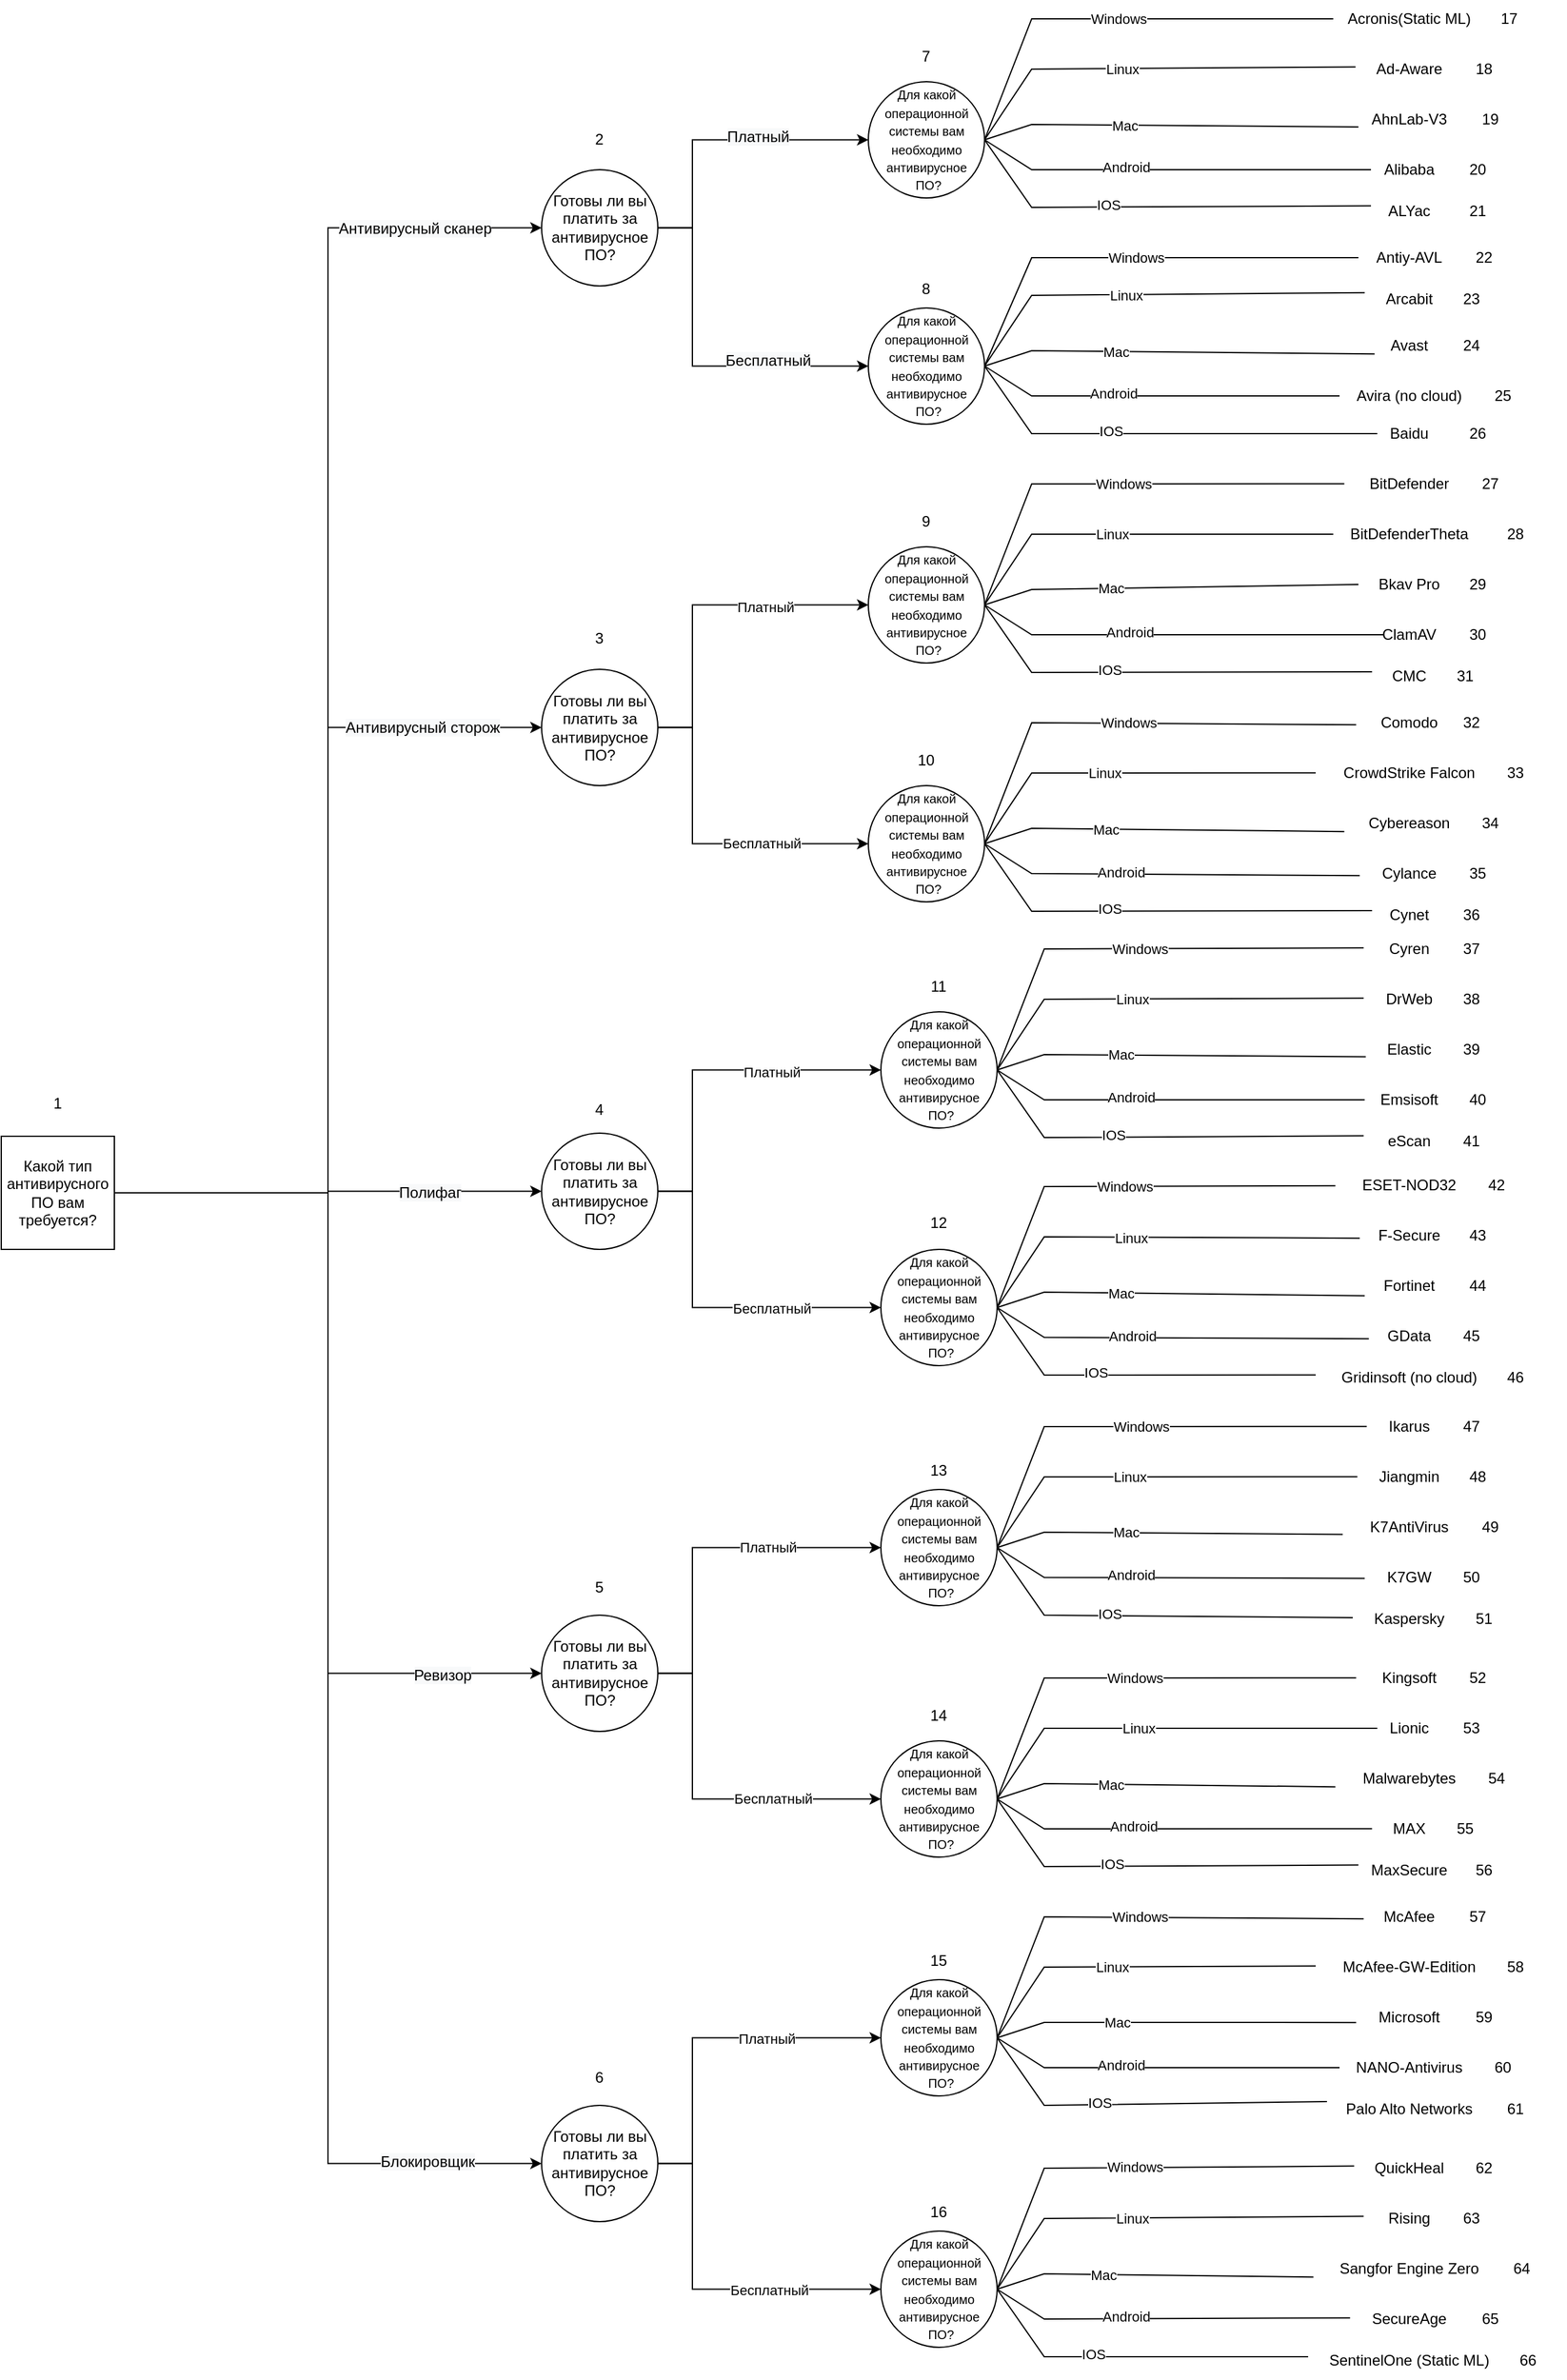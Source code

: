 <mxfile version="20.6.2" type="device"><diagram id="vzS8_AigeDntLdbveEoA" name="Страница 1"><mxGraphModel dx="3242" dy="2537" grid="1" gridSize="10" guides="1" tooltips="1" connect="1" arrows="1" fold="1" page="1" pageScale="1" pageWidth="827" pageHeight="1169" math="0" shadow="0"><root><mxCell id="0"/><mxCell id="1" parent="0"/><mxCell id="FbmTlN6L-5Vat3Yokc1T-1" style="edgeStyle=orthogonalEdgeStyle;rounded=0;orthogonalLoop=1;jettySize=auto;html=1;entryX=0;entryY=0.5;entryDx=0;entryDy=0;" parent="1" source="FbmTlN6L-5Vat3Yokc1T-11" target="FbmTlN6L-5Vat3Yokc1T-31" edge="1"><mxGeometry relative="1" as="geometry"/></mxCell><mxCell id="FbmTlN6L-5Vat3Yokc1T-2" value="&lt;span style=&quot;font-size: 12px; background-color: rgb(248, 249, 250);&quot;&gt;Полифаг&lt;/span&gt;" style="edgeLabel;html=1;align=center;verticalAlign=middle;resizable=0;points=[];" parent="FbmTlN6L-5Vat3Yokc1T-1" vertex="1" connectable="0"><mxGeometry x="0.346" y="-2" relative="1" as="geometry"><mxPoint x="22" y="-1" as="offset"/></mxGeometry></mxCell><mxCell id="FbmTlN6L-5Vat3Yokc1T-3" style="edgeStyle=orthogonalEdgeStyle;rounded=0;orthogonalLoop=1;jettySize=auto;html=1;entryX=0;entryY=0.5;entryDx=0;entryDy=0;" parent="1" source="FbmTlN6L-5Vat3Yokc1T-11" target="FbmTlN6L-5Vat3Yokc1T-16" edge="1"><mxGeometry relative="1" as="geometry"/></mxCell><mxCell id="FbmTlN6L-5Vat3Yokc1T-4" value="&lt;span style=&quot;font-size: 12px; background-color: rgb(248, 249, 250);&quot;&gt;Антивирусный сторож&lt;/span&gt;" style="edgeLabel;html=1;align=center;verticalAlign=middle;resizable=0;points=[];" parent="FbmTlN6L-5Vat3Yokc1T-3" vertex="1" connectable="0"><mxGeometry x="0.782" y="-4" relative="1" as="geometry"><mxPoint x="-18" y="-4" as="offset"/></mxGeometry></mxCell><mxCell id="FbmTlN6L-5Vat3Yokc1T-5" style="edgeStyle=orthogonalEdgeStyle;rounded=0;orthogonalLoop=1;jettySize=auto;html=1;entryX=0;entryY=0.5;entryDx=0;entryDy=0;" parent="1" source="FbmTlN6L-5Vat3Yokc1T-11" target="FbmTlN6L-5Vat3Yokc1T-21" edge="1"><mxGeometry relative="1" as="geometry"/></mxCell><mxCell id="FbmTlN6L-5Vat3Yokc1T-6" value="&lt;span style=&quot;font-size: 12px; background-color: rgb(248, 249, 250);&quot;&gt;Антивирусный сканер&lt;/span&gt;" style="edgeLabel;html=1;align=center;verticalAlign=middle;resizable=0;points=[];" parent="FbmTlN6L-5Vat3Yokc1T-5" vertex="1" connectable="0"><mxGeometry x="0.852" y="-2" relative="1" as="geometry"><mxPoint x="-19" y="-2" as="offset"/></mxGeometry></mxCell><mxCell id="FbmTlN6L-5Vat3Yokc1T-7" style="edgeStyle=orthogonalEdgeStyle;rounded=0;orthogonalLoop=1;jettySize=auto;html=1;entryX=0;entryY=0.5;entryDx=0;entryDy=0;" parent="1" source="FbmTlN6L-5Vat3Yokc1T-11" target="FbmTlN6L-5Vat3Yokc1T-26" edge="1"><mxGeometry relative="1" as="geometry"/></mxCell><mxCell id="FbmTlN6L-5Vat3Yokc1T-8" value="&lt;span style=&quot;font-size: 12px; background-color: rgb(248, 249, 250);&quot;&gt;Ревизор&lt;/span&gt;" style="edgeLabel;html=1;align=center;verticalAlign=middle;resizable=0;points=[];" parent="FbmTlN6L-5Vat3Yokc1T-7" vertex="1" connectable="0"><mxGeometry x="0.782" y="-1" relative="1" as="geometry"><mxPoint as="offset"/></mxGeometry></mxCell><mxCell id="FbmTlN6L-5Vat3Yokc1T-9" value="" style="edgeStyle=orthogonalEdgeStyle;rounded=0;orthogonalLoop=1;jettySize=auto;html=1;entryX=0;entryY=0.5;entryDx=0;entryDy=0;" parent="1" source="FbmTlN6L-5Vat3Yokc1T-11" target="FbmTlN6L-5Vat3Yokc1T-36" edge="1"><mxGeometry x="-0.651" relative="1" as="geometry"><mxPoint as="offset"/></mxGeometry></mxCell><mxCell id="FbmTlN6L-5Vat3Yokc1T-10" value="&lt;span style=&quot;font-size: 12px; background-color: rgb(248, 249, 250);&quot;&gt;Блокировщик&lt;/span&gt;" style="edgeLabel;html=1;align=center;verticalAlign=middle;resizable=0;points=[];" parent="FbmTlN6L-5Vat3Yokc1T-9" vertex="1" connectable="0"><mxGeometry x="0.837" y="2" relative="1" as="geometry"><mxPoint as="offset"/></mxGeometry></mxCell><mxCell id="FbmTlN6L-5Vat3Yokc1T-11" value="&lt;span style=&quot;&quot;&gt;Какой тип антивирусного ПО вам требуется?&lt;/span&gt;" style="rounded=0;whiteSpace=wrap;html=1;" parent="1" vertex="1"><mxGeometry x="-180" y="469" width="90" height="90" as="geometry"/></mxCell><mxCell id="FbmTlN6L-5Vat3Yokc1T-12" style="edgeStyle=orthogonalEdgeStyle;rounded=0;orthogonalLoop=1;jettySize=auto;html=1;entryX=0;entryY=0.5;entryDx=0;entryDy=0;" parent="1" source="FbmTlN6L-5Vat3Yokc1T-16" target="FbmTlN6L-5Vat3Yokc1T-55" edge="1"><mxGeometry relative="1" as="geometry"><Array as="points"><mxPoint x="370" y="144"/><mxPoint x="370" y="46"/></Array></mxGeometry></mxCell><mxCell id="FbmTlN6L-5Vat3Yokc1T-13" value="Платный" style="edgeLabel;html=1;align=center;verticalAlign=middle;resizable=0;points=[];" parent="FbmTlN6L-5Vat3Yokc1T-12" vertex="1" connectable="0"><mxGeometry x="0.382" y="-1" relative="1" as="geometry"><mxPoint as="offset"/></mxGeometry></mxCell><mxCell id="FbmTlN6L-5Vat3Yokc1T-14" style="edgeStyle=orthogonalEdgeStyle;rounded=0;orthogonalLoop=1;jettySize=auto;html=1;entryX=0;entryY=0.5;entryDx=0;entryDy=0;" parent="1" source="FbmTlN6L-5Vat3Yokc1T-16" target="FbmTlN6L-5Vat3Yokc1T-64" edge="1"><mxGeometry relative="1" as="geometry"><Array as="points"><mxPoint x="370" y="144"/><mxPoint x="370" y="236"/></Array></mxGeometry></mxCell><mxCell id="FbmTlN6L-5Vat3Yokc1T-15" value="Бесплатный" style="edgeLabel;html=1;align=center;verticalAlign=middle;resizable=0;points=[];" parent="FbmTlN6L-5Vat3Yokc1T-14" vertex="1" connectable="0"><mxGeometry x="0.346" y="1" relative="1" as="geometry"><mxPoint as="offset"/></mxGeometry></mxCell><mxCell id="FbmTlN6L-5Vat3Yokc1T-16" value="Готовы ли вы платить за антивирусное ПО?" style="ellipse;whiteSpace=wrap;html=1;aspect=fixed;" parent="1" vertex="1"><mxGeometry x="250" y="97.5" width="92.5" height="92.5" as="geometry"/></mxCell><mxCell id="FbmTlN6L-5Vat3Yokc1T-17" style="edgeStyle=orthogonalEdgeStyle;rounded=0;orthogonalLoop=1;jettySize=auto;html=1;entryX=0;entryY=0.5;entryDx=0;entryDy=0;" parent="1" source="FbmTlN6L-5Vat3Yokc1T-21" target="FbmTlN6L-5Vat3Yokc1T-37" edge="1"><mxGeometry relative="1" as="geometry"><Array as="points"><mxPoint x="370" y="-254"/><mxPoint x="370" y="-324"/></Array></mxGeometry></mxCell><mxCell id="FbmTlN6L-5Vat3Yokc1T-18" value="&lt;span style=&quot;font-size: 12px; background-color: rgb(248, 249, 250);&quot;&gt;Платный&lt;/span&gt;" style="edgeLabel;html=1;align=center;verticalAlign=middle;resizable=0;points=[];" parent="FbmTlN6L-5Vat3Yokc1T-17" vertex="1" connectable="0"><mxGeometry x="0.261" y="3" relative="1" as="geometry"><mxPoint as="offset"/></mxGeometry></mxCell><mxCell id="FbmTlN6L-5Vat3Yokc1T-19" style="edgeStyle=orthogonalEdgeStyle;rounded=0;orthogonalLoop=1;jettySize=auto;html=1;entryX=0;entryY=0.5;entryDx=0;entryDy=0;" parent="1" source="FbmTlN6L-5Vat3Yokc1T-21" target="FbmTlN6L-5Vat3Yokc1T-46" edge="1"><mxGeometry relative="1" as="geometry"><mxPoint x="510.0" y="-193.75" as="targetPoint"/><Array as="points"><mxPoint x="370" y="-254"/><mxPoint x="370" y="-144"/></Array></mxGeometry></mxCell><mxCell id="FbmTlN6L-5Vat3Yokc1T-20" value="&lt;span style=&quot;font-size: 12px; background-color: rgb(248, 249, 250);&quot;&gt;Бесплатный&lt;/span&gt;" style="edgeLabel;html=1;align=center;verticalAlign=middle;resizable=0;points=[];" parent="FbmTlN6L-5Vat3Yokc1T-19" vertex="1" connectable="0"><mxGeometry x="0.199" y="5" relative="1" as="geometry"><mxPoint x="31" as="offset"/></mxGeometry></mxCell><mxCell id="FbmTlN6L-5Vat3Yokc1T-21" value="Готовы ли вы платить за антивирусное ПО?" style="ellipse;whiteSpace=wrap;html=1;aspect=fixed;" parent="1" vertex="1"><mxGeometry x="250" y="-300" width="92.5" height="92.5" as="geometry"/></mxCell><mxCell id="FbmTlN6L-5Vat3Yokc1T-22" style="edgeStyle=orthogonalEdgeStyle;rounded=0;orthogonalLoop=1;jettySize=auto;html=1;entryX=0;entryY=0.5;entryDx=0;entryDy=0;" parent="1" source="FbmTlN6L-5Vat3Yokc1T-26" target="FbmTlN6L-5Vat3Yokc1T-91" edge="1"><mxGeometry relative="1" as="geometry"><Array as="points"><mxPoint x="370" y="896"/><mxPoint x="370" y="796"/></Array></mxGeometry></mxCell><mxCell id="FbmTlN6L-5Vat3Yokc1T-23" value="Платный" style="edgeLabel;html=1;align=center;verticalAlign=middle;resizable=0;points=[];" parent="FbmTlN6L-5Vat3Yokc1T-22" vertex="1" connectable="0"><mxGeometry x="0.353" y="1" relative="1" as="geometry"><mxPoint as="offset"/></mxGeometry></mxCell><mxCell id="FbmTlN6L-5Vat3Yokc1T-24" style="edgeStyle=orthogonalEdgeStyle;rounded=0;orthogonalLoop=1;jettySize=auto;html=1;entryX=0;entryY=0.5;entryDx=0;entryDy=0;" parent="1" source="FbmTlN6L-5Vat3Yokc1T-26" target="FbmTlN6L-5Vat3Yokc1T-100" edge="1"><mxGeometry relative="1" as="geometry"><Array as="points"><mxPoint x="370" y="896"/><mxPoint x="370" y="996"/></Array></mxGeometry></mxCell><mxCell id="FbmTlN6L-5Vat3Yokc1T-25" value="Бесплатный" style="edgeLabel;html=1;align=center;verticalAlign=middle;resizable=0;points=[];" parent="FbmTlN6L-5Vat3Yokc1T-24" vertex="1" connectable="0"><mxGeometry x="0.376" y="1" relative="1" as="geometry"><mxPoint as="offset"/></mxGeometry></mxCell><mxCell id="FbmTlN6L-5Vat3Yokc1T-26" value="Готовы ли вы платить за антивирусное ПО?" style="ellipse;whiteSpace=wrap;html=1;aspect=fixed;" parent="1" vertex="1"><mxGeometry x="250" y="850" width="92.5" height="92.5" as="geometry"/></mxCell><mxCell id="FbmTlN6L-5Vat3Yokc1T-27" style="edgeStyle=orthogonalEdgeStyle;rounded=0;orthogonalLoop=1;jettySize=auto;html=1;entryX=0;entryY=0.5;entryDx=0;entryDy=0;" parent="1" source="FbmTlN6L-5Vat3Yokc1T-31" target="FbmTlN6L-5Vat3Yokc1T-73" edge="1"><mxGeometry relative="1" as="geometry"><Array as="points"><mxPoint x="370" y="513"/><mxPoint x="370" y="416"/></Array></mxGeometry></mxCell><mxCell id="FbmTlN6L-5Vat3Yokc1T-28" value="Платный" style="edgeLabel;html=1;align=center;verticalAlign=middle;resizable=0;points=[];" parent="FbmTlN6L-5Vat3Yokc1T-27" vertex="1" connectable="0"><mxGeometry x="0.36" y="-1" relative="1" as="geometry"><mxPoint as="offset"/></mxGeometry></mxCell><mxCell id="FbmTlN6L-5Vat3Yokc1T-29" style="edgeStyle=orthogonalEdgeStyle;rounded=0;orthogonalLoop=1;jettySize=auto;html=1;entryX=0;entryY=0.5;entryDx=0;entryDy=0;" parent="1" source="FbmTlN6L-5Vat3Yokc1T-31" target="FbmTlN6L-5Vat3Yokc1T-82" edge="1"><mxGeometry relative="1" as="geometry"><Array as="points"><mxPoint x="370" y="513"/><mxPoint x="370" y="605"/></Array></mxGeometry></mxCell><mxCell id="FbmTlN6L-5Vat3Yokc1T-30" value="Бесплатный" style="edgeLabel;html=1;align=center;verticalAlign=middle;resizable=0;points=[];" parent="FbmTlN6L-5Vat3Yokc1T-29" vertex="1" connectable="0"><mxGeometry x="0.351" relative="1" as="geometry"><mxPoint as="offset"/></mxGeometry></mxCell><mxCell id="FbmTlN6L-5Vat3Yokc1T-31" value="Готовы ли вы платить за антивирусное ПО?" style="ellipse;whiteSpace=wrap;html=1;aspect=fixed;" parent="1" vertex="1"><mxGeometry x="250" y="466.5" width="92.5" height="92.5" as="geometry"/></mxCell><mxCell id="FbmTlN6L-5Vat3Yokc1T-32" style="edgeStyle=orthogonalEdgeStyle;rounded=0;orthogonalLoop=1;jettySize=auto;html=1;entryX=0;entryY=0.5;entryDx=0;entryDy=0;" parent="1" source="FbmTlN6L-5Vat3Yokc1T-36" target="FbmTlN6L-5Vat3Yokc1T-109" edge="1"><mxGeometry relative="1" as="geometry"><Array as="points"><mxPoint x="370" y="1286"/><mxPoint x="370" y="1186"/></Array></mxGeometry></mxCell><mxCell id="FbmTlN6L-5Vat3Yokc1T-33" value="Платный" style="edgeLabel;html=1;align=center;verticalAlign=middle;resizable=0;points=[];" parent="FbmTlN6L-5Vat3Yokc1T-32" vertex="1" connectable="0"><mxGeometry x="0.345" relative="1" as="geometry"><mxPoint as="offset"/></mxGeometry></mxCell><mxCell id="FbmTlN6L-5Vat3Yokc1T-34" style="edgeStyle=orthogonalEdgeStyle;rounded=0;orthogonalLoop=1;jettySize=auto;html=1;entryX=0;entryY=0.5;entryDx=0;entryDy=0;" parent="1" source="FbmTlN6L-5Vat3Yokc1T-36" target="FbmTlN6L-5Vat3Yokc1T-118" edge="1"><mxGeometry relative="1" as="geometry"><Array as="points"><mxPoint x="370" y="1286"/><mxPoint x="370" y="1386"/></Array></mxGeometry></mxCell><mxCell id="FbmTlN6L-5Vat3Yokc1T-35" value="Бесплатный" style="edgeLabel;html=1;align=center;verticalAlign=middle;resizable=0;points=[];" parent="FbmTlN6L-5Vat3Yokc1T-34" vertex="1" connectable="0"><mxGeometry x="0.353" relative="1" as="geometry"><mxPoint as="offset"/></mxGeometry></mxCell><mxCell id="FbmTlN6L-5Vat3Yokc1T-36" value="Готовы ли вы платить за антивирусное ПО?" style="ellipse;whiteSpace=wrap;html=1;aspect=fixed;" parent="1" vertex="1"><mxGeometry x="250" y="1240" width="92.5" height="92.5" as="geometry"/></mxCell><mxCell id="FbmTlN6L-5Vat3Yokc1T-37" value="&lt;font style=&quot;font-size: 10px;&quot;&gt;Для какой операционной системы вам необходимо антивирусное&lt;br&gt;&amp;nbsp;ПО?&lt;/font&gt;" style="ellipse;whiteSpace=wrap;html=1;aspect=fixed;" parent="1" vertex="1"><mxGeometry x="510" y="-370" width="92.5" height="92.5" as="geometry"/></mxCell><mxCell id="FbmTlN6L-5Vat3Yokc1T-38" value="Windows" style="endArrow=none;html=1;rounded=0;entryX=1;entryY=0.5;entryDx=0;entryDy=0;exitX=0;exitY=0.5;exitDx=0;exitDy=0;exitPerimeter=0;" parent="1" source="FbmTlN6L-5Vat3Yokc1T-128" target="FbmTlN6L-5Vat3Yokc1T-37" edge="1"><mxGeometry width="50" height="50" relative="1" as="geometry"><mxPoint x="890" y="-420" as="sourcePoint"/><mxPoint x="540" y="-270" as="targetPoint"/><Array as="points"><mxPoint x="640" y="-420"/></Array></mxGeometry></mxCell><mxCell id="FbmTlN6L-5Vat3Yokc1T-39" value="Mac" style="endArrow=none;html=1;rounded=0;entryX=1;entryY=0.5;entryDx=0;entryDy=0;exitX=0;exitY=0.7;exitDx=0;exitDy=0;exitPerimeter=0;" parent="1" source="FbmTlN6L-5Vat3Yokc1T-130" target="FbmTlN6L-5Vat3Yokc1T-37" edge="1"><mxGeometry x="0.244" width="50" height="50" relative="1" as="geometry"><mxPoint x="890" y="-336" as="sourcePoint"/><mxPoint x="650.0" y="-240" as="targetPoint"/><Array as="points"><mxPoint x="640" y="-336"/></Array><mxPoint as="offset"/></mxGeometry></mxCell><mxCell id="FbmTlN6L-5Vat3Yokc1T-40" value="" style="endArrow=none;html=1;rounded=0;entryX=1;entryY=0.5;entryDx=0;entryDy=0;exitX=-0.028;exitY=0.442;exitDx=0;exitDy=0;exitPerimeter=0;" parent="1" source="FbmTlN6L-5Vat3Yokc1T-127" target="FbmTlN6L-5Vat3Yokc1T-37" edge="1"><mxGeometry width="50" height="50" relative="1" as="geometry"><mxPoint x="890" y="-380" as="sourcePoint"/><mxPoint x="640.0" y="-283.75" as="targetPoint"/><Array as="points"><mxPoint x="640" y="-380"/></Array></mxGeometry></mxCell><mxCell id="FbmTlN6L-5Vat3Yokc1T-41" value="Linux" style="edgeLabel;html=1;align=center;verticalAlign=middle;resizable=0;points=[];" parent="FbmTlN6L-5Vat3Yokc1T-40" vertex="1" connectable="0"><mxGeometry x="0.144" relative="1" as="geometry"><mxPoint as="offset"/></mxGeometry></mxCell><mxCell id="FbmTlN6L-5Vat3Yokc1T-42" value="" style="endArrow=none;html=1;rounded=0;entryX=1;entryY=0.5;entryDx=0;entryDy=0;exitX=0;exitY=0.5;exitDx=0;exitDy=0;exitPerimeter=0;" parent="1" source="FbmTlN6L-5Vat3Yokc1T-129" target="FbmTlN6L-5Vat3Yokc1T-37" edge="1"><mxGeometry width="50" height="50" relative="1" as="geometry"><mxPoint x="880" y="-300" as="sourcePoint"/><mxPoint x="612.5" y="-313.75" as="targetPoint"/><Array as="points"><mxPoint x="640" y="-300"/></Array></mxGeometry></mxCell><mxCell id="FbmTlN6L-5Vat3Yokc1T-43" value="Android" style="edgeLabel;html=1;align=center;verticalAlign=middle;resizable=0;points=[];" parent="FbmTlN6L-5Vat3Yokc1T-42" vertex="1" connectable="0"><mxGeometry x="0.245" y="-2" relative="1" as="geometry"><mxPoint as="offset"/></mxGeometry></mxCell><mxCell id="FbmTlN6L-5Vat3Yokc1T-44" value="" style="endArrow=none;html=1;rounded=0;entryX=1;entryY=0.5;entryDx=0;entryDy=0;exitX=0;exitY=0.375;exitDx=0;exitDy=0;exitPerimeter=0;" parent="1" source="FbmTlN6L-5Vat3Yokc1T-131" target="FbmTlN6L-5Vat3Yokc1T-37" edge="1"><mxGeometry width="50" height="50" relative="1" as="geometry"><mxPoint x="890" y="-270" as="sourcePoint"/><mxPoint x="612.5" y="-280" as="targetPoint"/><Array as="points"><mxPoint x="640" y="-270"/></Array></mxGeometry></mxCell><mxCell id="FbmTlN6L-5Vat3Yokc1T-45" value="IOS" style="edgeLabel;html=1;align=center;verticalAlign=middle;resizable=0;points=[];" parent="FbmTlN6L-5Vat3Yokc1T-44" vertex="1" connectable="0"><mxGeometry x="0.245" y="-2" relative="1" as="geometry"><mxPoint as="offset"/></mxGeometry></mxCell><mxCell id="FbmTlN6L-5Vat3Yokc1T-46" value="&lt;span style=&quot;font-size: 10px;&quot;&gt;Для какой операционной системы вам необходимо антивирусное&lt;/span&gt;&lt;br style=&quot;font-size: 10px;&quot;&gt;&lt;span style=&quot;font-size: 10px;&quot;&gt;&amp;nbsp;ПО?&lt;/span&gt;" style="ellipse;whiteSpace=wrap;html=1;aspect=fixed;" parent="1" vertex="1"><mxGeometry x="510" y="-190" width="92.5" height="92.5" as="geometry"/></mxCell><mxCell id="FbmTlN6L-5Vat3Yokc1T-47" value="Windows" style="endArrow=none;html=1;rounded=0;entryX=1;entryY=0.5;entryDx=0;entryDy=0;exitX=0;exitY=0.5;exitDx=0;exitDy=0;exitPerimeter=0;" parent="1" source="FbmTlN6L-5Vat3Yokc1T-134" target="FbmTlN6L-5Vat3Yokc1T-46" edge="1"><mxGeometry width="50" height="50" relative="1" as="geometry"><mxPoint x="890" y="-240.0" as="sourcePoint"/><mxPoint x="540" y="-90" as="targetPoint"/><Array as="points"><mxPoint x="640" y="-230"/></Array></mxGeometry></mxCell><mxCell id="FbmTlN6L-5Vat3Yokc1T-48" value="Mac" style="endArrow=none;html=1;rounded=0;entryX=1;entryY=0.5;entryDx=0;entryDy=0;exitX=-0.042;exitY=0.719;exitDx=0;exitDy=0;exitPerimeter=0;" parent="1" source="FbmTlN6L-5Vat3Yokc1T-132" target="FbmTlN6L-5Vat3Yokc1T-46" edge="1"><mxGeometry x="0.313" width="50" height="50" relative="1" as="geometry"><mxPoint x="890" y="-156" as="sourcePoint"/><mxPoint x="650.0" y="-60" as="targetPoint"/><Array as="points"><mxPoint x="640" y="-156"/></Array><mxPoint x="-1" as="offset"/></mxGeometry></mxCell><mxCell id="FbmTlN6L-5Vat3Yokc1T-49" value="" style="endArrow=none;html=1;rounded=0;entryX=1;entryY=0.5;entryDx=0;entryDy=0;exitX=-0.083;exitY=0.344;exitDx=0;exitDy=0;exitPerimeter=0;" parent="1" source="FbmTlN6L-5Vat3Yokc1T-133" target="FbmTlN6L-5Vat3Yokc1T-46" edge="1"><mxGeometry width="50" height="50" relative="1" as="geometry"><mxPoint x="890" y="-200" as="sourcePoint"/><mxPoint x="640.0" y="-103.75" as="targetPoint"/><Array as="points"><mxPoint x="640" y="-200"/></Array></mxGeometry></mxCell><mxCell id="FbmTlN6L-5Vat3Yokc1T-50" value="Linux" style="edgeLabel;html=1;align=center;verticalAlign=middle;resizable=0;points=[];" parent="FbmTlN6L-5Vat3Yokc1T-49" vertex="1" connectable="0"><mxGeometry x="0.144" relative="1" as="geometry"><mxPoint as="offset"/></mxGeometry></mxCell><mxCell id="FbmTlN6L-5Vat3Yokc1T-51" value="" style="endArrow=none;html=1;rounded=0;entryX=1;entryY=0.5;entryDx=0;entryDy=0;exitX=0;exitY=0.5;exitDx=0;exitDy=0;exitPerimeter=0;" parent="1" source="FbmTlN6L-5Vat3Yokc1T-136" target="FbmTlN6L-5Vat3Yokc1T-46" edge="1"><mxGeometry width="50" height="50" relative="1" as="geometry"><mxPoint x="880" y="-120" as="sourcePoint"/><mxPoint x="612.5" y="-133.75" as="targetPoint"/><Array as="points"><mxPoint x="640" y="-120"/></Array></mxGeometry></mxCell><mxCell id="FbmTlN6L-5Vat3Yokc1T-52" value="Android" style="edgeLabel;html=1;align=center;verticalAlign=middle;resizable=0;points=[];" parent="FbmTlN6L-5Vat3Yokc1T-51" vertex="1" connectable="0"><mxGeometry x="0.245" y="-2" relative="1" as="geometry"><mxPoint as="offset"/></mxGeometry></mxCell><mxCell id="FbmTlN6L-5Vat3Yokc1T-53" value="" style="endArrow=none;html=1;rounded=0;entryX=1;entryY=0.5;entryDx=0;entryDy=0;exitX=0;exitY=0.5;exitDx=0;exitDy=0;exitPerimeter=0;" parent="1" source="FbmTlN6L-5Vat3Yokc1T-135" target="FbmTlN6L-5Vat3Yokc1T-46" edge="1"><mxGeometry width="50" height="50" relative="1" as="geometry"><mxPoint x="890" y="-90" as="sourcePoint"/><mxPoint x="612.5" y="-100" as="targetPoint"/><Array as="points"><mxPoint x="640" y="-90"/></Array></mxGeometry></mxCell><mxCell id="FbmTlN6L-5Vat3Yokc1T-54" value="IOS" style="edgeLabel;html=1;align=center;verticalAlign=middle;resizable=0;points=[];" parent="FbmTlN6L-5Vat3Yokc1T-53" vertex="1" connectable="0"><mxGeometry x="0.245" y="-2" relative="1" as="geometry"><mxPoint as="offset"/></mxGeometry></mxCell><mxCell id="FbmTlN6L-5Vat3Yokc1T-55" value="&lt;span style=&quot;font-size: 10px;&quot;&gt;Для какой операционной системы вам необходимо антивирусное&lt;/span&gt;&lt;br style=&quot;font-size: 10px;&quot;&gt;&lt;span style=&quot;font-size: 10px;&quot;&gt;&amp;nbsp;ПО?&lt;/span&gt;" style="ellipse;whiteSpace=wrap;html=1;aspect=fixed;" parent="1" vertex="1"><mxGeometry x="510" width="92.5" height="92.5" as="geometry"/></mxCell><mxCell id="FbmTlN6L-5Vat3Yokc1T-56" value="Windows" style="endArrow=none;html=1;rounded=0;entryX=1;entryY=0.5;entryDx=0;entryDy=0;exitX=-0.069;exitY=0.497;exitDx=0;exitDy=0;exitPerimeter=0;" parent="1" source="FbmTlN6L-5Vat3Yokc1T-139" target="FbmTlN6L-5Vat3Yokc1T-55" edge="1"><mxGeometry width="50" height="50" relative="1" as="geometry"><mxPoint x="890" y="-50.0" as="sourcePoint"/><mxPoint x="540" y="100" as="targetPoint"/><Array as="points"><mxPoint x="640" y="-50"/></Array></mxGeometry></mxCell><mxCell id="FbmTlN6L-5Vat3Yokc1T-57" value="Mac" style="endArrow=none;html=1;rounded=0;entryX=1;entryY=0.5;entryDx=0;entryDy=0;" parent="1" target="FbmTlN6L-5Vat3Yokc1T-55" edge="1"><mxGeometry x="0.313" width="50" height="50" relative="1" as="geometry"><mxPoint x="900" y="30" as="sourcePoint"/><mxPoint x="650.0" y="130" as="targetPoint"/><Array as="points"><mxPoint x="640" y="34"/></Array><mxPoint x="-1" as="offset"/></mxGeometry></mxCell><mxCell id="FbmTlN6L-5Vat3Yokc1T-58" value="" style="endArrow=none;html=1;rounded=0;entryX=1;entryY=0.5;entryDx=0;entryDy=0;exitX=0;exitY=0.5;exitDx=0;exitDy=0;exitPerimeter=0;" parent="1" source="FbmTlN6L-5Vat3Yokc1T-138" target="FbmTlN6L-5Vat3Yokc1T-55" edge="1"><mxGeometry width="50" height="50" relative="1" as="geometry"><mxPoint x="890" y="-10" as="sourcePoint"/><mxPoint x="640.0" y="86.25" as="targetPoint"/><Array as="points"><mxPoint x="640" y="-10"/></Array></mxGeometry></mxCell><mxCell id="FbmTlN6L-5Vat3Yokc1T-59" value="Linux" style="edgeLabel;html=1;align=center;verticalAlign=middle;resizable=0;points=[];" parent="FbmTlN6L-5Vat3Yokc1T-58" vertex="1" connectable="0"><mxGeometry x="0.144" relative="1" as="geometry"><mxPoint as="offset"/></mxGeometry></mxCell><mxCell id="FbmTlN6L-5Vat3Yokc1T-60" value="" style="endArrow=none;html=1;rounded=0;entryX=1;entryY=0.5;entryDx=0;entryDy=0;" parent="1" target="FbmTlN6L-5Vat3Yokc1T-55" edge="1"><mxGeometry width="50" height="50" relative="1" as="geometry"><mxPoint x="920" y="70" as="sourcePoint"/><mxPoint x="612.5" y="56.25" as="targetPoint"/><Array as="points"><mxPoint x="640" y="70"/></Array></mxGeometry></mxCell><mxCell id="FbmTlN6L-5Vat3Yokc1T-61" value="Android" style="edgeLabel;html=1;align=center;verticalAlign=middle;resizable=0;points=[];" parent="FbmTlN6L-5Vat3Yokc1T-60" vertex="1" connectable="0"><mxGeometry x="0.245" y="-2" relative="1" as="geometry"><mxPoint as="offset"/></mxGeometry></mxCell><mxCell id="FbmTlN6L-5Vat3Yokc1T-62" value="" style="endArrow=none;html=1;rounded=0;entryX=1;entryY=0.5;entryDx=0;entryDy=0;exitX=-0.083;exitY=0.4;exitDx=0;exitDy=0;exitPerimeter=0;" parent="1" source="FbmTlN6L-5Vat3Yokc1T-141" target="FbmTlN6L-5Vat3Yokc1T-55" edge="1"><mxGeometry width="50" height="50" relative="1" as="geometry"><mxPoint x="890" y="100" as="sourcePoint"/><mxPoint x="612.5" y="90" as="targetPoint"/><Array as="points"><mxPoint x="640" y="100"/></Array></mxGeometry></mxCell><mxCell id="FbmTlN6L-5Vat3Yokc1T-63" value="IOS" style="edgeLabel;html=1;align=center;verticalAlign=middle;resizable=0;points=[];" parent="FbmTlN6L-5Vat3Yokc1T-62" vertex="1" connectable="0"><mxGeometry x="0.245" y="-2" relative="1" as="geometry"><mxPoint as="offset"/></mxGeometry></mxCell><mxCell id="FbmTlN6L-5Vat3Yokc1T-64" value="&lt;span style=&quot;font-size: 10px;&quot;&gt;Для какой операционной системы вам необходимо антивирусное&lt;/span&gt;&lt;br style=&quot;font-size: 10px;&quot;&gt;&lt;span style=&quot;font-size: 10px;&quot;&gt;&amp;nbsp;ПО?&lt;/span&gt;" style="ellipse;whiteSpace=wrap;html=1;aspect=fixed;" parent="1" vertex="1"><mxGeometry x="510" y="190" width="92.5" height="92.5" as="geometry"/></mxCell><mxCell id="FbmTlN6L-5Vat3Yokc1T-65" value="Windows" style="endArrow=none;html=1;rounded=0;entryX=1;entryY=0.5;entryDx=0;entryDy=0;exitX=-0.097;exitY=0.553;exitDx=0;exitDy=0;exitPerimeter=0;" parent="1" source="FbmTlN6L-5Vat3Yokc1T-140" target="FbmTlN6L-5Vat3Yokc1T-64" edge="1"><mxGeometry width="50" height="50" relative="1" as="geometry"><mxPoint x="890" y="140" as="sourcePoint"/><mxPoint x="540" y="290" as="targetPoint"/><Array as="points"><mxPoint x="640" y="140"/></Array></mxGeometry></mxCell><mxCell id="FbmTlN6L-5Vat3Yokc1T-66" value="Mac" style="endArrow=none;html=1;rounded=0;entryX=1;entryY=0.5;entryDx=0;entryDy=0;exitX=-0.069;exitY=0.719;exitDx=0;exitDy=0;exitPerimeter=0;" parent="1" source="FbmTlN6L-5Vat3Yokc1T-146" target="FbmTlN6L-5Vat3Yokc1T-64" edge="1"><mxGeometry x="0.313" width="50" height="50" relative="1" as="geometry"><mxPoint x="910" y="224" as="sourcePoint"/><mxPoint x="650.0" y="320" as="targetPoint"/><Array as="points"><mxPoint x="640" y="224"/></Array><mxPoint x="-1" as="offset"/></mxGeometry></mxCell><mxCell id="FbmTlN6L-5Vat3Yokc1T-67" value="" style="endArrow=none;html=1;rounded=0;entryX=1;entryY=0.5;entryDx=0;entryDy=0;exitX=-0.069;exitY=0.497;exitDx=0;exitDy=0;exitPerimeter=0;" parent="1" source="FbmTlN6L-5Vat3Yokc1T-144" target="FbmTlN6L-5Vat3Yokc1T-64" edge="1"><mxGeometry width="50" height="50" relative="1" as="geometry"><mxPoint x="890" y="180" as="sourcePoint"/><mxPoint x="640.0" y="276.25" as="targetPoint"/><Array as="points"><mxPoint x="640" y="180"/></Array></mxGeometry></mxCell><mxCell id="FbmTlN6L-5Vat3Yokc1T-68" value="Linux" style="edgeLabel;html=1;align=center;verticalAlign=middle;resizable=0;points=[];" parent="FbmTlN6L-5Vat3Yokc1T-67" vertex="1" connectable="0"><mxGeometry x="0.144" relative="1" as="geometry"><mxPoint as="offset"/></mxGeometry></mxCell><mxCell id="FbmTlN6L-5Vat3Yokc1T-69" value="" style="endArrow=none;html=1;rounded=0;entryX=1;entryY=0.5;entryDx=0;entryDy=0;exitX=-0.056;exitY=0.553;exitDx=0;exitDy=0;exitPerimeter=0;" parent="1" source="FbmTlN6L-5Vat3Yokc1T-143" target="FbmTlN6L-5Vat3Yokc1T-64" edge="1"><mxGeometry width="50" height="50" relative="1" as="geometry"><mxPoint x="880" y="260" as="sourcePoint"/><mxPoint x="612.5" y="246.25" as="targetPoint"/><Array as="points"><mxPoint x="640" y="260"/></Array></mxGeometry></mxCell><mxCell id="FbmTlN6L-5Vat3Yokc1T-70" value="Android" style="edgeLabel;html=1;align=center;verticalAlign=middle;resizable=0;points=[];" parent="FbmTlN6L-5Vat3Yokc1T-69" vertex="1" connectable="0"><mxGeometry x="0.245" y="-2" relative="1" as="geometry"><mxPoint as="offset"/></mxGeometry></mxCell><mxCell id="FbmTlN6L-5Vat3Yokc1T-71" value="" style="endArrow=none;html=1;rounded=0;entryX=1;entryY=0.5;entryDx=0;entryDy=0;exitX=-0.083;exitY=0.4;exitDx=0;exitDy=0;exitPerimeter=0;" parent="1" source="FbmTlN6L-5Vat3Yokc1T-145" target="FbmTlN6L-5Vat3Yokc1T-64" edge="1"><mxGeometry width="50" height="50" relative="1" as="geometry"><mxPoint x="890" y="290" as="sourcePoint"/><mxPoint x="612.5" y="280" as="targetPoint"/><Array as="points"><mxPoint x="640" y="290"/></Array></mxGeometry></mxCell><mxCell id="FbmTlN6L-5Vat3Yokc1T-72" value="IOS" style="edgeLabel;html=1;align=center;verticalAlign=middle;resizable=0;points=[];" parent="FbmTlN6L-5Vat3Yokc1T-71" vertex="1" connectable="0"><mxGeometry x="0.245" y="-2" relative="1" as="geometry"><mxPoint as="offset"/></mxGeometry></mxCell><mxCell id="FbmTlN6L-5Vat3Yokc1T-73" value="&lt;span style=&quot;font-size: 10px;&quot;&gt;Для какой операционной системы вам необходимо антивирусное&lt;/span&gt;&lt;br style=&quot;font-size: 10px;&quot;&gt;&lt;span style=&quot;font-size: 10px;&quot;&gt;&amp;nbsp;ПО?&lt;/span&gt;" style="ellipse;whiteSpace=wrap;html=1;aspect=fixed;" parent="1" vertex="1"><mxGeometry x="520" y="370" width="92.5" height="92.5" as="geometry"/></mxCell><mxCell id="FbmTlN6L-5Vat3Yokc1T-74" value="Windows" style="endArrow=none;html=1;rounded=0;entryX=1;entryY=0.5;entryDx=0;entryDy=0;exitX=-0.097;exitY=0.469;exitDx=0;exitDy=0;exitPerimeter=0;" parent="1" source="FbmTlN6L-5Vat3Yokc1T-147" target="FbmTlN6L-5Vat3Yokc1T-73" edge="1"><mxGeometry width="50" height="50" relative="1" as="geometry"><mxPoint x="900" y="320" as="sourcePoint"/><mxPoint x="550" y="470" as="targetPoint"/><Array as="points"><mxPoint x="650" y="320"/></Array></mxGeometry></mxCell><mxCell id="FbmTlN6L-5Vat3Yokc1T-75" value="Mac" style="endArrow=none;html=1;rounded=0;entryX=1;entryY=0.5;entryDx=0;entryDy=0;exitX=-0.069;exitY=0.692;exitDx=0;exitDy=0;exitPerimeter=0;" parent="1" source="FbmTlN6L-5Vat3Yokc1T-151" target="FbmTlN6L-5Vat3Yokc1T-73" edge="1"><mxGeometry x="0.313" width="50" height="50" relative="1" as="geometry"><mxPoint x="900" y="404" as="sourcePoint"/><mxPoint x="660.0" y="500" as="targetPoint"/><Array as="points"><mxPoint x="650" y="404"/></Array><mxPoint x="-1" as="offset"/></mxGeometry></mxCell><mxCell id="FbmTlN6L-5Vat3Yokc1T-76" value="" style="endArrow=none;html=1;rounded=0;entryX=1;entryY=0.5;entryDx=0;entryDy=0;exitX=-0.097;exitY=0.469;exitDx=0;exitDy=0;exitPerimeter=0;" parent="1" source="FbmTlN6L-5Vat3Yokc1T-149" target="FbmTlN6L-5Vat3Yokc1T-73" edge="1"><mxGeometry width="50" height="50" relative="1" as="geometry"><mxPoint x="900" y="360" as="sourcePoint"/><mxPoint x="650.0" y="456.25" as="targetPoint"/><Array as="points"><mxPoint x="650" y="360"/></Array></mxGeometry></mxCell><mxCell id="FbmTlN6L-5Vat3Yokc1T-77" value="Linux" style="edgeLabel;html=1;align=center;verticalAlign=middle;resizable=0;points=[];" parent="FbmTlN6L-5Vat3Yokc1T-76" vertex="1" connectable="0"><mxGeometry x="0.144" relative="1" as="geometry"><mxPoint as="offset"/></mxGeometry></mxCell><mxCell id="FbmTlN6L-5Vat3Yokc1T-78" value="" style="endArrow=none;html=1;rounded=0;entryX=1;entryY=0.5;entryDx=0;entryDy=0;exitX=0;exitY=0.5;exitDx=0;exitDy=0;exitPerimeter=0;" parent="1" source="FbmTlN6L-5Vat3Yokc1T-148" target="FbmTlN6L-5Vat3Yokc1T-73" edge="1"><mxGeometry width="50" height="50" relative="1" as="geometry"><mxPoint x="890" y="440" as="sourcePoint"/><mxPoint x="622.5" y="426.25" as="targetPoint"/><Array as="points"><mxPoint x="650" y="440"/></Array></mxGeometry></mxCell><mxCell id="FbmTlN6L-5Vat3Yokc1T-79" value="Android" style="edgeLabel;html=1;align=center;verticalAlign=middle;resizable=0;points=[];" parent="FbmTlN6L-5Vat3Yokc1T-78" vertex="1" connectable="0"><mxGeometry x="0.245" y="-2" relative="1" as="geometry"><mxPoint as="offset"/></mxGeometry></mxCell><mxCell id="FbmTlN6L-5Vat3Yokc1T-80" value="" style="endArrow=none;html=1;rounded=0;entryX=1;entryY=0.5;entryDx=0;entryDy=0;exitX=-0.097;exitY=0.372;exitDx=0;exitDy=0;exitPerimeter=0;" parent="1" source="FbmTlN6L-5Vat3Yokc1T-150" target="FbmTlN6L-5Vat3Yokc1T-73" edge="1"><mxGeometry width="50" height="50" relative="1" as="geometry"><mxPoint x="900" y="470" as="sourcePoint"/><mxPoint x="622.5" y="460" as="targetPoint"/><Array as="points"><mxPoint x="650" y="470"/></Array></mxGeometry></mxCell><mxCell id="FbmTlN6L-5Vat3Yokc1T-81" value="IOS" style="edgeLabel;html=1;align=center;verticalAlign=middle;resizable=0;points=[];" parent="FbmTlN6L-5Vat3Yokc1T-80" vertex="1" connectable="0"><mxGeometry x="0.245" y="-2" relative="1" as="geometry"><mxPoint as="offset"/></mxGeometry></mxCell><mxCell id="FbmTlN6L-5Vat3Yokc1T-82" value="&lt;span style=&quot;font-size: 10px;&quot;&gt;Для какой операционной системы вам необходимо антивирусное&lt;/span&gt;&lt;br style=&quot;font-size: 10px;&quot;&gt;&lt;span style=&quot;font-size: 10px;&quot;&gt;&amp;nbsp;ПО?&lt;/span&gt;" style="ellipse;whiteSpace=wrap;html=1;aspect=fixed;" parent="1" vertex="1"><mxGeometry x="520" y="559" width="92.5" height="92.5" as="geometry"/></mxCell><mxCell id="FbmTlN6L-5Vat3Yokc1T-83" value="Windows" style="endArrow=none;html=1;rounded=0;entryX=1;entryY=0.5;entryDx=0;entryDy=0;exitX=-0.083;exitY=0.514;exitDx=0;exitDy=0;exitPerimeter=0;" parent="1" source="FbmTlN6L-5Vat3Yokc1T-152" target="FbmTlN6L-5Vat3Yokc1T-82" edge="1"><mxGeometry width="50" height="50" relative="1" as="geometry"><mxPoint x="900" y="509" as="sourcePoint"/><mxPoint x="550" y="659" as="targetPoint"/><Array as="points"><mxPoint x="650" y="509"/></Array></mxGeometry></mxCell><mxCell id="FbmTlN6L-5Vat3Yokc1T-84" value="Mac" style="endArrow=none;html=1;rounded=0;entryX=1;entryY=0.5;entryDx=0;entryDy=0;exitX=-0.083;exitY=0.764;exitDx=0;exitDy=0;exitPerimeter=0;" parent="1" source="FbmTlN6L-5Vat3Yokc1T-156" target="FbmTlN6L-5Vat3Yokc1T-82" edge="1"><mxGeometry x="0.313" width="50" height="50" relative="1" as="geometry"><mxPoint x="900" y="593" as="sourcePoint"/><mxPoint x="660.0" y="689" as="targetPoint"/><Array as="points"><mxPoint x="650" y="593"/></Array><mxPoint x="-1" as="offset"/></mxGeometry></mxCell><mxCell id="FbmTlN6L-5Vat3Yokc1T-85" value="" style="endArrow=none;html=1;rounded=0;entryX=1;entryY=0.5;entryDx=0;entryDy=0;exitX=-0.056;exitY=0.569;exitDx=0;exitDy=0;exitPerimeter=0;" parent="1" source="FbmTlN6L-5Vat3Yokc1T-154" target="FbmTlN6L-5Vat3Yokc1T-82" edge="1"><mxGeometry width="50" height="50" relative="1" as="geometry"><mxPoint x="900" y="549" as="sourcePoint"/><mxPoint x="650.0" y="645.25" as="targetPoint"/><Array as="points"><mxPoint x="650" y="549"/></Array></mxGeometry></mxCell><mxCell id="FbmTlN6L-5Vat3Yokc1T-86" value="Linux" style="edgeLabel;html=1;align=center;verticalAlign=middle;resizable=0;points=[];" parent="FbmTlN6L-5Vat3Yokc1T-85" vertex="1" connectable="0"><mxGeometry x="0.144" relative="1" as="geometry"><mxPoint as="offset"/></mxGeometry></mxCell><mxCell id="FbmTlN6L-5Vat3Yokc1T-87" value="" style="endArrow=none;html=1;rounded=0;entryX=1;entryY=0.5;entryDx=0;entryDy=0;exitX=-0.028;exitY=0.569;exitDx=0;exitDy=0;exitPerimeter=0;" parent="1" source="FbmTlN6L-5Vat3Yokc1T-153" target="FbmTlN6L-5Vat3Yokc1T-82" edge="1"><mxGeometry width="50" height="50" relative="1" as="geometry"><mxPoint x="890" y="629" as="sourcePoint"/><mxPoint x="622.5" y="615.25" as="targetPoint"/><Array as="points"><mxPoint x="650" y="629"/></Array></mxGeometry></mxCell><mxCell id="FbmTlN6L-5Vat3Yokc1T-88" value="Android" style="edgeLabel;html=1;align=center;verticalAlign=middle;resizable=0;points=[];" parent="FbmTlN6L-5Vat3Yokc1T-87" vertex="1" connectable="0"><mxGeometry x="0.245" y="-2" relative="1" as="geometry"><mxPoint as="offset"/></mxGeometry></mxCell><mxCell id="FbmTlN6L-5Vat3Yokc1T-89" value="" style="endArrow=none;html=1;rounded=0;entryX=1;entryY=0.5;entryDx=0;entryDy=0;exitX=-0.069;exitY=0.444;exitDx=0;exitDy=0;exitPerimeter=0;" parent="1" source="FbmTlN6L-5Vat3Yokc1T-155" target="FbmTlN6L-5Vat3Yokc1T-82" edge="1"><mxGeometry width="50" height="50" relative="1" as="geometry"><mxPoint x="900" y="659" as="sourcePoint"/><mxPoint x="622.5" y="649" as="targetPoint"/><Array as="points"><mxPoint x="650" y="659"/></Array></mxGeometry></mxCell><mxCell id="FbmTlN6L-5Vat3Yokc1T-90" value="IOS" style="edgeLabel;html=1;align=center;verticalAlign=middle;resizable=0;points=[];" parent="FbmTlN6L-5Vat3Yokc1T-89" vertex="1" connectable="0"><mxGeometry x="0.245" y="-2" relative="1" as="geometry"><mxPoint as="offset"/></mxGeometry></mxCell><mxCell id="FbmTlN6L-5Vat3Yokc1T-91" value="&lt;span style=&quot;font-size: 10px;&quot;&gt;Для какой операционной системы вам необходимо антивирусное&lt;/span&gt;&lt;br style=&quot;font-size: 10px;&quot;&gt;&lt;span style=&quot;font-size: 10px;&quot;&gt;&amp;nbsp;ПО?&lt;/span&gt;" style="ellipse;whiteSpace=wrap;html=1;aspect=fixed;" parent="1" vertex="1"><mxGeometry x="520" y="750" width="92.5" height="92.5" as="geometry"/></mxCell><mxCell id="FbmTlN6L-5Vat3Yokc1T-92" value="Windows" style="endArrow=none;html=1;rounded=0;entryX=1;entryY=0.5;entryDx=0;entryDy=0;exitX=-0.056;exitY=0.497;exitDx=0;exitDy=0;exitPerimeter=0;" parent="1" source="FbmTlN6L-5Vat3Yokc1T-157" target="FbmTlN6L-5Vat3Yokc1T-91" edge="1"><mxGeometry width="50" height="50" relative="1" as="geometry"><mxPoint x="900" y="700" as="sourcePoint"/><mxPoint x="550" y="850" as="targetPoint"/><Array as="points"><mxPoint x="650" y="700"/></Array></mxGeometry></mxCell><mxCell id="FbmTlN6L-5Vat3Yokc1T-93" value="Mac" style="endArrow=none;html=1;rounded=0;entryX=1;entryY=0.5;entryDx=0;entryDy=0;exitX=-0.083;exitY=0.692;exitDx=0;exitDy=0;exitPerimeter=0;" parent="1" source="FbmTlN6L-5Vat3Yokc1T-161" target="FbmTlN6L-5Vat3Yokc1T-91" edge="1"><mxGeometry x="0.244" width="50" height="50" relative="1" as="geometry"><mxPoint x="900" y="784" as="sourcePoint"/><mxPoint x="660.0" y="880" as="targetPoint"/><Array as="points"><mxPoint x="650" y="784"/></Array><mxPoint as="offset"/></mxGeometry></mxCell><mxCell id="FbmTlN6L-5Vat3Yokc1T-94" value="" style="endArrow=none;html=1;rounded=0;entryX=1;entryY=0.5;entryDx=0;entryDy=0;exitX=-0.083;exitY=0.497;exitDx=0;exitDy=0;exitPerimeter=0;" parent="1" source="FbmTlN6L-5Vat3Yokc1T-159" target="FbmTlN6L-5Vat3Yokc1T-91" edge="1"><mxGeometry width="50" height="50" relative="1" as="geometry"><mxPoint x="900" y="740" as="sourcePoint"/><mxPoint x="650.0" y="836.25" as="targetPoint"/><Array as="points"><mxPoint x="650" y="740"/></Array></mxGeometry></mxCell><mxCell id="FbmTlN6L-5Vat3Yokc1T-95" value="Linux" style="edgeLabel;html=1;align=center;verticalAlign=middle;resizable=0;points=[];" parent="FbmTlN6L-5Vat3Yokc1T-94" vertex="1" connectable="0"><mxGeometry x="0.144" relative="1" as="geometry"><mxPoint as="offset"/></mxGeometry></mxCell><mxCell id="FbmTlN6L-5Vat3Yokc1T-96" value="" style="endArrow=none;html=1;rounded=0;entryX=1;entryY=0.5;entryDx=0;entryDy=0;exitX=-0.083;exitY=0.525;exitDx=0;exitDy=0;exitPerimeter=0;" parent="1" source="FbmTlN6L-5Vat3Yokc1T-158" target="FbmTlN6L-5Vat3Yokc1T-91" edge="1"><mxGeometry width="50" height="50" relative="1" as="geometry"><mxPoint x="890" y="820" as="sourcePoint"/><mxPoint x="622.5" y="806.25" as="targetPoint"/><Array as="points"><mxPoint x="650" y="820"/></Array></mxGeometry></mxCell><mxCell id="FbmTlN6L-5Vat3Yokc1T-97" value="Android" style="edgeLabel;html=1;align=center;verticalAlign=middle;resizable=0;points=[];" parent="FbmTlN6L-5Vat3Yokc1T-96" vertex="1" connectable="0"><mxGeometry x="0.245" y="-2" relative="1" as="geometry"><mxPoint as="offset"/></mxGeometry></mxCell><mxCell id="FbmTlN6L-5Vat3Yokc1T-98" value="" style="endArrow=none;html=1;rounded=0;entryX=1;entryY=0.5;entryDx=0;entryDy=0;exitX=-0.056;exitY=0.483;exitDx=0;exitDy=0;exitPerimeter=0;" parent="1" source="FbmTlN6L-5Vat3Yokc1T-160" target="FbmTlN6L-5Vat3Yokc1T-91" edge="1"><mxGeometry width="50" height="50" relative="1" as="geometry"><mxPoint x="900" y="850" as="sourcePoint"/><mxPoint x="622.5" y="840" as="targetPoint"/><Array as="points"><mxPoint x="650" y="850"/></Array></mxGeometry></mxCell><mxCell id="FbmTlN6L-5Vat3Yokc1T-99" value="IOS" style="edgeLabel;html=1;align=center;verticalAlign=middle;resizable=0;points=[];" parent="FbmTlN6L-5Vat3Yokc1T-98" vertex="1" connectable="0"><mxGeometry x="0.245" y="-2" relative="1" as="geometry"><mxPoint as="offset"/></mxGeometry></mxCell><mxCell id="FbmTlN6L-5Vat3Yokc1T-100" value="&lt;span style=&quot;font-size: 10px;&quot;&gt;Для какой операционной системы вам необходимо антивирусное&lt;/span&gt;&lt;br style=&quot;font-size: 10px;&quot;&gt;&lt;span style=&quot;font-size: 10px;&quot;&gt;&amp;nbsp;ПО?&lt;/span&gt;" style="ellipse;whiteSpace=wrap;html=1;aspect=fixed;" parent="1" vertex="1"><mxGeometry x="520" y="950" width="92.5" height="92.5" as="geometry"/></mxCell><mxCell id="FbmTlN6L-5Vat3Yokc1T-101" value="Windows" style="endArrow=none;html=1;rounded=0;entryX=1;entryY=0.5;entryDx=0;entryDy=0;exitX=-0.097;exitY=0.497;exitDx=0;exitDy=0;exitPerimeter=0;" parent="1" source="FbmTlN6L-5Vat3Yokc1T-162" target="FbmTlN6L-5Vat3Yokc1T-100" edge="1"><mxGeometry width="50" height="50" relative="1" as="geometry"><mxPoint x="900" y="900" as="sourcePoint"/><mxPoint x="550" y="1050" as="targetPoint"/><Array as="points"><mxPoint x="650" y="900"/></Array></mxGeometry></mxCell><mxCell id="FbmTlN6L-5Vat3Yokc1T-102" value="Mac" style="endArrow=none;html=1;rounded=0;entryX=1;entryY=0.5;entryDx=0;entryDy=0;exitX=-0.083;exitY=0.719;exitDx=0;exitDy=0;exitPerimeter=0;" parent="1" source="FbmTlN6L-5Vat3Yokc1T-166" target="FbmTlN6L-5Vat3Yokc1T-100" edge="1"><mxGeometry x="0.313" width="50" height="50" relative="1" as="geometry"><mxPoint x="900" y="984" as="sourcePoint"/><mxPoint x="660.0" y="1080" as="targetPoint"/><Array as="points"><mxPoint x="650" y="984"/></Array><mxPoint x="-1" as="offset"/></mxGeometry></mxCell><mxCell id="FbmTlN6L-5Vat3Yokc1T-103" value="" style="endArrow=none;html=1;rounded=0;entryX=1;entryY=0.5;entryDx=0;entryDy=0;exitX=0;exitY=0.5;exitDx=0;exitDy=0;exitPerimeter=0;" parent="1" source="FbmTlN6L-5Vat3Yokc1T-164" target="FbmTlN6L-5Vat3Yokc1T-100" edge="1"><mxGeometry width="50" height="50" relative="1" as="geometry"><mxPoint x="900" y="940" as="sourcePoint"/><mxPoint x="650.0" y="1036.25" as="targetPoint"/><Array as="points"><mxPoint x="650" y="940"/></Array></mxGeometry></mxCell><mxCell id="FbmTlN6L-5Vat3Yokc1T-104" value="Linux" style="edgeLabel;html=1;align=center;verticalAlign=middle;resizable=0;points=[];" parent="FbmTlN6L-5Vat3Yokc1T-103" vertex="1" connectable="0"><mxGeometry x="0.144" relative="1" as="geometry"><mxPoint as="offset"/></mxGeometry></mxCell><mxCell id="FbmTlN6L-5Vat3Yokc1T-105" value="" style="endArrow=none;html=1;rounded=0;entryX=1;entryY=0.5;entryDx=0;entryDy=0;exitX=-0.083;exitY=0.497;exitDx=0;exitDy=0;exitPerimeter=0;" parent="1" source="FbmTlN6L-5Vat3Yokc1T-163" target="FbmTlN6L-5Vat3Yokc1T-100" edge="1"><mxGeometry width="50" height="50" relative="1" as="geometry"><mxPoint x="890" y="1020" as="sourcePoint"/><mxPoint x="622.5" y="1006.25" as="targetPoint"/><Array as="points"><mxPoint x="650" y="1020"/></Array></mxGeometry></mxCell><mxCell id="FbmTlN6L-5Vat3Yokc1T-106" value="Android" style="edgeLabel;html=1;align=center;verticalAlign=middle;resizable=0;points=[];" parent="FbmTlN6L-5Vat3Yokc1T-105" vertex="1" connectable="0"><mxGeometry x="0.245" y="-2" relative="1" as="geometry"><mxPoint as="offset"/></mxGeometry></mxCell><mxCell id="FbmTlN6L-5Vat3Yokc1T-107" value="" style="endArrow=none;html=1;rounded=0;entryX=1;entryY=0.5;entryDx=0;entryDy=0;exitX=0;exitY=0.375;exitDx=0;exitDy=0;exitPerimeter=0;" parent="1" source="FbmTlN6L-5Vat3Yokc1T-165" target="FbmTlN6L-5Vat3Yokc1T-100" edge="1"><mxGeometry width="50" height="50" relative="1" as="geometry"><mxPoint x="900" y="1050" as="sourcePoint"/><mxPoint x="622.5" y="1040" as="targetPoint"/><Array as="points"><mxPoint x="650" y="1050"/></Array></mxGeometry></mxCell><mxCell id="FbmTlN6L-5Vat3Yokc1T-108" value="IOS" style="edgeLabel;html=1;align=center;verticalAlign=middle;resizable=0;points=[];" parent="FbmTlN6L-5Vat3Yokc1T-107" vertex="1" connectable="0"><mxGeometry x="0.245" y="-2" relative="1" as="geometry"><mxPoint as="offset"/></mxGeometry></mxCell><mxCell id="FbmTlN6L-5Vat3Yokc1T-109" value="&lt;span style=&quot;font-size: 10px;&quot;&gt;Для какой операционной системы вам необходимо антивирусное&lt;/span&gt;&lt;br style=&quot;font-size: 10px;&quot;&gt;&lt;span style=&quot;font-size: 10px;&quot;&gt;&amp;nbsp;ПО?&lt;/span&gt;" style="ellipse;whiteSpace=wrap;html=1;aspect=fixed;" parent="1" vertex="1"><mxGeometry x="520" y="1140" width="92.5" height="92.5" as="geometry"/></mxCell><mxCell id="FbmTlN6L-5Vat3Yokc1T-110" value="Windows" style="endArrow=none;html=1;rounded=0;entryX=1;entryY=0.5;entryDx=0;entryDy=0;exitX=-0.097;exitY=0.553;exitDx=0;exitDy=0;exitPerimeter=0;" parent="1" source="FbmTlN6L-5Vat3Yokc1T-167" target="FbmTlN6L-5Vat3Yokc1T-109" edge="1"><mxGeometry width="50" height="50" relative="1" as="geometry"><mxPoint x="900" y="1090" as="sourcePoint"/><mxPoint x="550" y="1240" as="targetPoint"/><Array as="points"><mxPoint x="650" y="1090"/></Array></mxGeometry></mxCell><mxCell id="FbmTlN6L-5Vat3Yokc1T-111" value="Mac" style="endArrow=none;html=1;rounded=0;entryX=1;entryY=0.5;entryDx=0;entryDy=0;exitX=-0.097;exitY=0.636;exitDx=0;exitDy=0;exitPerimeter=0;" parent="1" source="FbmTlN6L-5Vat3Yokc1T-171" target="FbmTlN6L-5Vat3Yokc1T-109" edge="1"><mxGeometry x="0.313" width="50" height="50" relative="1" as="geometry"><mxPoint x="900" y="1174" as="sourcePoint"/><mxPoint x="660.0" y="1270" as="targetPoint"/><Array as="points"><mxPoint x="650" y="1174"/></Array><mxPoint x="-1" as="offset"/></mxGeometry></mxCell><mxCell id="FbmTlN6L-5Vat3Yokc1T-112" value="" style="endArrow=none;html=1;rounded=0;entryX=1;entryY=0.5;entryDx=0;entryDy=0;exitX=-0.069;exitY=0.469;exitDx=0;exitDy=0;exitPerimeter=0;" parent="1" source="FbmTlN6L-5Vat3Yokc1T-169" target="FbmTlN6L-5Vat3Yokc1T-109" edge="1"><mxGeometry width="50" height="50" relative="1" as="geometry"><mxPoint x="900" y="1130" as="sourcePoint"/><mxPoint x="650.0" y="1226.25" as="targetPoint"/><Array as="points"><mxPoint x="650" y="1130"/></Array></mxGeometry></mxCell><mxCell id="FbmTlN6L-5Vat3Yokc1T-113" value="Linux" style="edgeLabel;html=1;align=center;verticalAlign=middle;resizable=0;points=[];" parent="FbmTlN6L-5Vat3Yokc1T-112" vertex="1" connectable="0"><mxGeometry x="0.144" relative="1" as="geometry"><mxPoint as="offset"/></mxGeometry></mxCell><mxCell id="FbmTlN6L-5Vat3Yokc1T-114" value="" style="endArrow=none;html=1;rounded=0;entryX=1;entryY=0.5;entryDx=0;entryDy=0;exitX=0;exitY=0.5;exitDx=0;exitDy=0;exitPerimeter=0;" parent="1" source="FbmTlN6L-5Vat3Yokc1T-168" target="FbmTlN6L-5Vat3Yokc1T-109" edge="1"><mxGeometry width="50" height="50" relative="1" as="geometry"><mxPoint x="890" y="1210" as="sourcePoint"/><mxPoint x="622.5" y="1196.25" as="targetPoint"/><Array as="points"><mxPoint x="650" y="1210"/></Array></mxGeometry></mxCell><mxCell id="FbmTlN6L-5Vat3Yokc1T-115" value="Android" style="edgeLabel;html=1;align=center;verticalAlign=middle;resizable=0;points=[];" parent="FbmTlN6L-5Vat3Yokc1T-114" vertex="1" connectable="0"><mxGeometry x="0.245" y="-2" relative="1" as="geometry"><mxPoint as="offset"/></mxGeometry></mxCell><mxCell id="FbmTlN6L-5Vat3Yokc1T-116" value="" style="endArrow=none;html=1;rounded=0;entryX=1;entryY=0.5;entryDx=0;entryDy=0;exitX=-0.042;exitY=0.317;exitDx=0;exitDy=0;exitPerimeter=0;" parent="1" source="FbmTlN6L-5Vat3Yokc1T-170" target="FbmTlN6L-5Vat3Yokc1T-109" edge="1"><mxGeometry width="50" height="50" relative="1" as="geometry"><mxPoint x="900" y="1240" as="sourcePoint"/><mxPoint x="622.5" y="1230" as="targetPoint"/><Array as="points"><mxPoint x="650" y="1240"/></Array></mxGeometry></mxCell><mxCell id="FbmTlN6L-5Vat3Yokc1T-117" value="IOS" style="edgeLabel;html=1;align=center;verticalAlign=middle;resizable=0;points=[];" parent="FbmTlN6L-5Vat3Yokc1T-116" vertex="1" connectable="0"><mxGeometry x="0.245" y="-2" relative="1" as="geometry"><mxPoint as="offset"/></mxGeometry></mxCell><mxCell id="FbmTlN6L-5Vat3Yokc1T-118" value="&lt;span style=&quot;font-size: 10px;&quot;&gt;Для какой операционной системы вам необходимо антивирусное&lt;/span&gt;&lt;br style=&quot;font-size: 10px;&quot;&gt;&lt;span style=&quot;font-size: 10px;&quot;&gt;&amp;nbsp;ПО?&lt;/span&gt;" style="ellipse;whiteSpace=wrap;html=1;aspect=fixed;" parent="1" vertex="1"><mxGeometry x="520" y="1340" width="92.5" height="92.5" as="geometry"/></mxCell><mxCell id="FbmTlN6L-5Vat3Yokc1T-119" value="Windows" style="endArrow=none;html=1;rounded=0;entryX=1;entryY=0.5;entryDx=0;entryDy=0;exitX=-0.042;exitY=0.442;exitDx=0;exitDy=0;exitPerimeter=0;" parent="1" source="FbmTlN6L-5Vat3Yokc1T-172" target="FbmTlN6L-5Vat3Yokc1T-118" edge="1"><mxGeometry width="50" height="50" relative="1" as="geometry"><mxPoint x="900" y="1290" as="sourcePoint"/><mxPoint x="550" y="1440" as="targetPoint"/><Array as="points"><mxPoint x="650" y="1290"/></Array></mxGeometry></mxCell><mxCell id="FbmTlN6L-5Vat3Yokc1T-120" value="Mac" style="endArrow=none;html=1;rounded=0;entryX=1;entryY=0.5;entryDx=0;entryDy=0;exitX=-0.083;exitY=0.719;exitDx=0;exitDy=0;exitPerimeter=0;" parent="1" source="FbmTlN6L-5Vat3Yokc1T-176" target="FbmTlN6L-5Vat3Yokc1T-118" edge="1"><mxGeometry x="0.313" width="50" height="50" relative="1" as="geometry"><mxPoint x="900" y="1374" as="sourcePoint"/><mxPoint x="660.0" y="1470" as="targetPoint"/><Array as="points"><mxPoint x="650" y="1374"/></Array><mxPoint x="-1" as="offset"/></mxGeometry></mxCell><mxCell id="FbmTlN6L-5Vat3Yokc1T-121" value="" style="endArrow=none;html=1;rounded=0;entryX=1;entryY=0.5;entryDx=0;entryDy=0;exitX=-0.097;exitY=0.442;exitDx=0;exitDy=0;exitPerimeter=0;" parent="1" source="FbmTlN6L-5Vat3Yokc1T-174" target="FbmTlN6L-5Vat3Yokc1T-118" edge="1"><mxGeometry width="50" height="50" relative="1" as="geometry"><mxPoint x="900" y="1330" as="sourcePoint"/><mxPoint x="650.0" y="1426.25" as="targetPoint"/><Array as="points"><mxPoint x="650" y="1330"/></Array></mxGeometry></mxCell><mxCell id="FbmTlN6L-5Vat3Yokc1T-122" value="Linux" style="edgeLabel;html=1;align=center;verticalAlign=middle;resizable=0;points=[];" parent="FbmTlN6L-5Vat3Yokc1T-121" vertex="1" connectable="0"><mxGeometry x="0.144" relative="1" as="geometry"><mxPoint as="offset"/></mxGeometry></mxCell><mxCell id="FbmTlN6L-5Vat3Yokc1T-123" value="" style="endArrow=none;html=1;rounded=0;entryX=1;entryY=0.5;entryDx=0;entryDy=0;exitX=-0.083;exitY=0.469;exitDx=0;exitDy=0;exitPerimeter=0;" parent="1" source="FbmTlN6L-5Vat3Yokc1T-173" target="FbmTlN6L-5Vat3Yokc1T-118" edge="1"><mxGeometry width="50" height="50" relative="1" as="geometry"><mxPoint x="890" y="1410" as="sourcePoint"/><mxPoint x="622.5" y="1396.25" as="targetPoint"/><Array as="points"><mxPoint x="650" y="1410"/></Array></mxGeometry></mxCell><mxCell id="FbmTlN6L-5Vat3Yokc1T-124" value="Android" style="edgeLabel;html=1;align=center;verticalAlign=middle;resizable=0;points=[];" parent="FbmTlN6L-5Vat3Yokc1T-123" vertex="1" connectable="0"><mxGeometry x="0.245" y="-2" relative="1" as="geometry"><mxPoint as="offset"/></mxGeometry></mxCell><mxCell id="FbmTlN6L-5Vat3Yokc1T-125" value="" style="endArrow=none;html=1;rounded=0;entryX=1;entryY=0.5;entryDx=0;entryDy=0;" parent="1" target="FbmTlN6L-5Vat3Yokc1T-118" edge="1"><mxGeometry width="50" height="50" relative="1" as="geometry"><mxPoint x="860" y="1440" as="sourcePoint"/><mxPoint x="622.5" y="1430" as="targetPoint"/><Array as="points"><mxPoint x="650" y="1440"/></Array></mxGeometry></mxCell><mxCell id="FbmTlN6L-5Vat3Yokc1T-126" value="IOS" style="edgeLabel;html=1;align=center;verticalAlign=middle;resizable=0;points=[];" parent="FbmTlN6L-5Vat3Yokc1T-125" vertex="1" connectable="0"><mxGeometry x="0.245" y="-2" relative="1" as="geometry"><mxPoint as="offset"/></mxGeometry></mxCell><mxCell id="FbmTlN6L-5Vat3Yokc1T-127" value="Ad-Aware" style="text;html=1;align=center;verticalAlign=middle;resizable=0;points=[];autosize=1;strokeColor=none;fillColor=none;" parent="1" vertex="1"><mxGeometry x="900" y="-395" width="80" height="30" as="geometry"/></mxCell><mxCell id="FbmTlN6L-5Vat3Yokc1T-128" value="Acronis(Static ML)" style="text;html=1;align=center;verticalAlign=middle;resizable=0;points=[];autosize=1;strokeColor=none;fillColor=none;" parent="1" vertex="1"><mxGeometry x="880" y="-435" width="120" height="30" as="geometry"/></mxCell><mxCell id="FbmTlN6L-5Vat3Yokc1T-129" value="Alibaba" style="text;html=1;align=center;verticalAlign=middle;resizable=0;points=[];autosize=1;strokeColor=none;fillColor=none;" parent="1" vertex="1"><mxGeometry x="910" y="-315" width="60" height="30" as="geometry"/></mxCell><mxCell id="FbmTlN6L-5Vat3Yokc1T-130" value="AhnLab-V3" style="text;html=1;align=center;verticalAlign=middle;resizable=0;points=[];autosize=1;strokeColor=none;fillColor=none;" parent="1" vertex="1"><mxGeometry x="900" y="-355" width="80" height="30" as="geometry"/></mxCell><mxCell id="FbmTlN6L-5Vat3Yokc1T-131" value="ALYac" style="text;html=1;align=center;verticalAlign=middle;resizable=0;points=[];autosize=1;strokeColor=none;fillColor=none;" parent="1" vertex="1"><mxGeometry x="910" y="-282.5" width="60" height="30" as="geometry"/></mxCell><mxCell id="FbmTlN6L-5Vat3Yokc1T-132" value="Avast" style="text;html=1;align=center;verticalAlign=middle;resizable=0;points=[];autosize=1;strokeColor=none;fillColor=none;" parent="1" vertex="1"><mxGeometry x="915" y="-175" width="50" height="30" as="geometry"/></mxCell><mxCell id="FbmTlN6L-5Vat3Yokc1T-133" value="Arcabit" style="text;html=1;align=center;verticalAlign=middle;resizable=0;points=[];autosize=1;strokeColor=none;fillColor=none;" parent="1" vertex="1"><mxGeometry x="910" y="-212.5" width="60" height="30" as="geometry"/></mxCell><mxCell id="FbmTlN6L-5Vat3Yokc1T-134" value="Antiy-AVL" style="text;html=1;align=center;verticalAlign=middle;resizable=0;points=[];autosize=1;strokeColor=none;fillColor=none;" parent="1" vertex="1"><mxGeometry x="900" y="-245" width="80" height="30" as="geometry"/></mxCell><mxCell id="FbmTlN6L-5Vat3Yokc1T-135" value="Baidu" style="text;html=1;align=center;verticalAlign=middle;resizable=0;points=[];autosize=1;strokeColor=none;fillColor=none;" parent="1" vertex="1"><mxGeometry x="915" y="-105" width="50" height="30" as="geometry"/></mxCell><mxCell id="FbmTlN6L-5Vat3Yokc1T-136" value="Avira (no cloud)" style="text;html=1;align=center;verticalAlign=middle;resizable=0;points=[];autosize=1;strokeColor=none;fillColor=none;" parent="1" vertex="1"><mxGeometry x="885" y="-135" width="110" height="30" as="geometry"/></mxCell><mxCell id="FbmTlN6L-5Vat3Yokc1T-137" value="Bkav Pro" style="text;html=1;align=center;verticalAlign=middle;resizable=0;points=[];autosize=1;strokeColor=none;fillColor=none;" parent="1" vertex="1"><mxGeometry x="905" y="15" width="70" height="30" as="geometry"/></mxCell><mxCell id="FbmTlN6L-5Vat3Yokc1T-138" value="BitDefenderTheta" style="text;html=1;align=center;verticalAlign=middle;resizable=0;points=[];autosize=1;strokeColor=none;fillColor=none;" parent="1" vertex="1"><mxGeometry x="880" y="-25" width="120" height="30" as="geometry"/></mxCell><mxCell id="FbmTlN6L-5Vat3Yokc1T-139" value="BitDefender" style="text;html=1;align=center;verticalAlign=middle;resizable=0;points=[];autosize=1;strokeColor=none;fillColor=none;" parent="1" vertex="1"><mxGeometry x="895" y="-65" width="90" height="30" as="geometry"/></mxCell><mxCell id="FbmTlN6L-5Vat3Yokc1T-140" value="Comodo" style="text;html=1;align=center;verticalAlign=middle;resizable=0;points=[];autosize=1;strokeColor=none;fillColor=none;" parent="1" vertex="1"><mxGeometry x="905" y="125" width="70" height="30" as="geometry"/></mxCell><mxCell id="FbmTlN6L-5Vat3Yokc1T-141" value="CMC" style="text;html=1;align=center;verticalAlign=middle;resizable=0;points=[];autosize=1;strokeColor=none;fillColor=none;" parent="1" vertex="1"><mxGeometry x="915" y="87.5" width="50" height="30" as="geometry"/></mxCell><mxCell id="FbmTlN6L-5Vat3Yokc1T-142" value="ClamAV" style="text;html=1;align=center;verticalAlign=middle;resizable=0;points=[];autosize=1;strokeColor=none;fillColor=none;" parent="1" vertex="1"><mxGeometry x="905" y="55" width="70" height="30" as="geometry"/></mxCell><mxCell id="FbmTlN6L-5Vat3Yokc1T-143" value="Cylance" style="text;html=1;align=center;verticalAlign=middle;resizable=0;points=[];autosize=1;strokeColor=none;fillColor=none;" parent="1" vertex="1"><mxGeometry x="905" y="245" width="70" height="30" as="geometry"/></mxCell><mxCell id="FbmTlN6L-5Vat3Yokc1T-144" value="CrowdStrike Falcon" style="text;html=1;align=center;verticalAlign=middle;resizable=0;points=[];autosize=1;strokeColor=none;fillColor=none;" parent="1" vertex="1"><mxGeometry x="875" y="165" width="130" height="30" as="geometry"/></mxCell><mxCell id="FbmTlN6L-5Vat3Yokc1T-145" value="Cynet" style="text;html=1;align=center;verticalAlign=middle;resizable=0;points=[];autosize=1;strokeColor=none;fillColor=none;" parent="1" vertex="1"><mxGeometry x="915" y="277.5" width="50" height="30" as="geometry"/></mxCell><mxCell id="FbmTlN6L-5Vat3Yokc1T-146" value="Cybereason" style="text;html=1;align=center;verticalAlign=middle;resizable=0;points=[];autosize=1;strokeColor=none;fillColor=none;" parent="1" vertex="1"><mxGeometry x="895" y="205" width="90" height="30" as="geometry"/></mxCell><mxCell id="FbmTlN6L-5Vat3Yokc1T-147" value="Cyren" style="text;html=1;align=center;verticalAlign=middle;resizable=0;points=[];autosize=1;strokeColor=none;fillColor=none;" parent="1" vertex="1"><mxGeometry x="910" y="305" width="60" height="30" as="geometry"/></mxCell><mxCell id="FbmTlN6L-5Vat3Yokc1T-148" value="Emsisoft" style="text;html=1;align=center;verticalAlign=middle;resizable=0;points=[];autosize=1;strokeColor=none;fillColor=none;" parent="1" vertex="1"><mxGeometry x="905" y="425" width="70" height="30" as="geometry"/></mxCell><mxCell id="FbmTlN6L-5Vat3Yokc1T-149" value="DrWeb" style="text;html=1;align=center;verticalAlign=middle;resizable=0;points=[];autosize=1;strokeColor=none;fillColor=none;" parent="1" vertex="1"><mxGeometry x="910" y="345" width="60" height="30" as="geometry"/></mxCell><mxCell id="FbmTlN6L-5Vat3Yokc1T-150" value="eScan" style="text;html=1;align=center;verticalAlign=middle;resizable=0;points=[];autosize=1;strokeColor=none;fillColor=none;" parent="1" vertex="1"><mxGeometry x="910" y="457.5" width="60" height="30" as="geometry"/></mxCell><mxCell id="FbmTlN6L-5Vat3Yokc1T-151" value="Elastic" style="text;html=1;align=center;verticalAlign=middle;resizable=0;points=[];autosize=1;strokeColor=none;fillColor=none;" parent="1" vertex="1"><mxGeometry x="910" y="385" width="60" height="30" as="geometry"/></mxCell><mxCell id="FbmTlN6L-5Vat3Yokc1T-152" value="ESET-NOD32" style="text;html=1;align=center;verticalAlign=middle;resizable=0;points=[];autosize=1;strokeColor=none;fillColor=none;" parent="1" vertex="1"><mxGeometry x="890" y="493" width="100" height="30" as="geometry"/></mxCell><mxCell id="FbmTlN6L-5Vat3Yokc1T-153" value="GData" style="text;html=1;align=center;verticalAlign=middle;resizable=0;points=[];autosize=1;strokeColor=none;fillColor=none;" parent="1" vertex="1"><mxGeometry x="910" y="613" width="60" height="30" as="geometry"/></mxCell><mxCell id="FbmTlN6L-5Vat3Yokc1T-154" value="F-Secure" style="text;html=1;align=center;verticalAlign=middle;resizable=0;points=[];autosize=1;strokeColor=none;fillColor=none;" parent="1" vertex="1"><mxGeometry x="905" y="533" width="70" height="30" as="geometry"/></mxCell><mxCell id="FbmTlN6L-5Vat3Yokc1T-155" value="Gridinsoft (no cloud)" style="text;html=1;align=center;verticalAlign=middle;resizable=0;points=[];autosize=1;strokeColor=none;fillColor=none;" parent="1" vertex="1"><mxGeometry x="875" y="645.5" width="130" height="30" as="geometry"/></mxCell><mxCell id="FbmTlN6L-5Vat3Yokc1T-156" value="Fortinet" style="text;html=1;align=center;verticalAlign=middle;resizable=0;points=[];autosize=1;strokeColor=none;fillColor=none;" parent="1" vertex="1"><mxGeometry x="910" y="573" width="60" height="30" as="geometry"/></mxCell><mxCell id="FbmTlN6L-5Vat3Yokc1T-157" value="Ikarus" style="text;html=1;align=center;verticalAlign=middle;resizable=0;points=[];autosize=1;strokeColor=none;fillColor=none;" parent="1" vertex="1"><mxGeometry x="910" y="685" width="60" height="30" as="geometry"/></mxCell><mxCell id="FbmTlN6L-5Vat3Yokc1T-158" value="K7GW" style="text;html=1;align=center;verticalAlign=middle;resizable=0;points=[];autosize=1;strokeColor=none;fillColor=none;" parent="1" vertex="1"><mxGeometry x="910" y="805" width="60" height="30" as="geometry"/></mxCell><mxCell id="FbmTlN6L-5Vat3Yokc1T-159" value="Jiangmin" style="text;html=1;align=center;verticalAlign=middle;resizable=0;points=[];autosize=1;strokeColor=none;fillColor=none;" parent="1" vertex="1"><mxGeometry x="905" y="725" width="70" height="30" as="geometry"/></mxCell><mxCell id="FbmTlN6L-5Vat3Yokc1T-160" value="Kaspersky" style="text;html=1;align=center;verticalAlign=middle;resizable=0;points=[];autosize=1;strokeColor=none;fillColor=none;" parent="1" vertex="1"><mxGeometry x="900" y="837.5" width="80" height="30" as="geometry"/></mxCell><mxCell id="FbmTlN6L-5Vat3Yokc1T-161" value="K7AntiVirus" style="text;html=1;align=center;verticalAlign=middle;resizable=0;points=[];autosize=1;strokeColor=none;fillColor=none;" parent="1" vertex="1"><mxGeometry x="895" y="765" width="90" height="30" as="geometry"/></mxCell><mxCell id="FbmTlN6L-5Vat3Yokc1T-162" value="Kingsoft" style="text;html=1;align=center;verticalAlign=middle;resizable=0;points=[];autosize=1;strokeColor=none;fillColor=none;" parent="1" vertex="1"><mxGeometry x="905" y="885" width="70" height="30" as="geometry"/></mxCell><mxCell id="FbmTlN6L-5Vat3Yokc1T-163" value="MAX" style="text;html=1;align=center;verticalAlign=middle;resizable=0;points=[];autosize=1;strokeColor=none;fillColor=none;" parent="1" vertex="1"><mxGeometry x="915" y="1005" width="50" height="30" as="geometry"/></mxCell><mxCell id="FbmTlN6L-5Vat3Yokc1T-164" value="Lionic" style="text;html=1;align=center;verticalAlign=middle;resizable=0;points=[];autosize=1;strokeColor=none;fillColor=none;" parent="1" vertex="1"><mxGeometry x="915" y="925" width="50" height="30" as="geometry"/></mxCell><mxCell id="FbmTlN6L-5Vat3Yokc1T-165" value="MaxSecure" style="text;html=1;align=center;verticalAlign=middle;resizable=0;points=[];autosize=1;strokeColor=none;fillColor=none;" parent="1" vertex="1"><mxGeometry x="900" y="1037.5" width="80" height="30" as="geometry"/></mxCell><mxCell id="FbmTlN6L-5Vat3Yokc1T-166" value="Malwarebytes" style="text;html=1;align=center;verticalAlign=middle;resizable=0;points=[];autosize=1;strokeColor=none;fillColor=none;" parent="1" vertex="1"><mxGeometry x="890" y="965" width="100" height="30" as="geometry"/></mxCell><mxCell id="FbmTlN6L-5Vat3Yokc1T-167" value="McAfee" style="text;html=1;align=center;verticalAlign=middle;resizable=0;points=[];autosize=1;strokeColor=none;fillColor=none;" parent="1" vertex="1"><mxGeometry x="910" y="1075" width="60" height="30" as="geometry"/></mxCell><mxCell id="FbmTlN6L-5Vat3Yokc1T-168" value="NANO-Antivirus" style="text;html=1;align=center;verticalAlign=middle;resizable=0;points=[];autosize=1;strokeColor=none;fillColor=none;" parent="1" vertex="1"><mxGeometry x="885" y="1195" width="110" height="30" as="geometry"/></mxCell><mxCell id="FbmTlN6L-5Vat3Yokc1T-169" value="McAfee-GW-Edition" style="text;html=1;align=center;verticalAlign=middle;resizable=0;points=[];autosize=1;strokeColor=none;fillColor=none;" parent="1" vertex="1"><mxGeometry x="875" y="1115" width="130" height="30" as="geometry"/></mxCell><mxCell id="FbmTlN6L-5Vat3Yokc1T-170" value="&lt;div&gt;Palo Alto Networks&lt;/div&gt;" style="text;html=1;align=center;verticalAlign=middle;resizable=0;points=[];autosize=1;strokeColor=none;fillColor=none;" parent="1" vertex="1"><mxGeometry x="880" y="1227.5" width="120" height="30" as="geometry"/></mxCell><mxCell id="FbmTlN6L-5Vat3Yokc1T-171" value="Microsoft" style="text;html=1;align=center;verticalAlign=middle;resizable=0;points=[];autosize=1;strokeColor=none;fillColor=none;" parent="1" vertex="1"><mxGeometry x="905" y="1155" width="70" height="30" as="geometry"/></mxCell><mxCell id="FbmTlN6L-5Vat3Yokc1T-172" value="QuickHeal" style="text;html=1;align=center;verticalAlign=middle;resizable=0;points=[];autosize=1;strokeColor=none;fillColor=none;" parent="1" vertex="1"><mxGeometry x="900" y="1275" width="80" height="30" as="geometry"/></mxCell><mxCell id="FbmTlN6L-5Vat3Yokc1T-173" value="SecureAge" style="text;html=1;align=center;verticalAlign=middle;resizable=0;points=[];autosize=1;strokeColor=none;fillColor=none;" parent="1" vertex="1"><mxGeometry x="900" y="1395" width="80" height="30" as="geometry"/></mxCell><mxCell id="FbmTlN6L-5Vat3Yokc1T-174" value="Rising" style="text;html=1;align=center;verticalAlign=middle;resizable=0;points=[];autosize=1;strokeColor=none;fillColor=none;" parent="1" vertex="1"><mxGeometry x="910" y="1315" width="60" height="30" as="geometry"/></mxCell><mxCell id="FbmTlN6L-5Vat3Yokc1T-175" value="SentinelOne (Static ML)" style="text;html=1;align=center;verticalAlign=middle;resizable=0;points=[];autosize=1;strokeColor=none;fillColor=none;" parent="1" vertex="1"><mxGeometry x="865" y="1427.5" width="150" height="30" as="geometry"/></mxCell><mxCell id="FbmTlN6L-5Vat3Yokc1T-176" value="Sangfor Engine Zero" style="text;html=1;align=center;verticalAlign=middle;resizable=0;points=[];autosize=1;strokeColor=none;fillColor=none;" parent="1" vertex="1"><mxGeometry x="875" y="1355" width="130" height="30" as="geometry"/></mxCell><mxCell id="soNa5u6FpxBFM0T5B6C1-1" value="1" style="text;html=1;strokeColor=none;fillColor=none;align=center;verticalAlign=middle;whiteSpace=wrap;rounded=0;" parent="1" vertex="1"><mxGeometry x="-165" y="427.5" width="60" height="30" as="geometry"/></mxCell><mxCell id="soNa5u6FpxBFM0T5B6C1-2" value="2" style="text;html=1;strokeColor=none;fillColor=none;align=center;verticalAlign=middle;whiteSpace=wrap;rounded=0;" parent="1" vertex="1"><mxGeometry x="266.25" y="-338.75" width="60" height="30" as="geometry"/></mxCell><mxCell id="soNa5u6FpxBFM0T5B6C1-3" value="3" style="text;html=1;strokeColor=none;fillColor=none;align=center;verticalAlign=middle;whiteSpace=wrap;rounded=0;" parent="1" vertex="1"><mxGeometry x="266.25" y="57.5" width="60" height="30" as="geometry"/></mxCell><mxCell id="soNa5u6FpxBFM0T5B6C1-4" value="4" style="text;html=1;strokeColor=none;fillColor=none;align=center;verticalAlign=middle;whiteSpace=wrap;rounded=0;" parent="1" vertex="1"><mxGeometry x="266.25" y="432.5" width="60" height="30" as="geometry"/></mxCell><mxCell id="soNa5u6FpxBFM0T5B6C1-5" value="5" style="text;html=1;strokeColor=none;fillColor=none;align=center;verticalAlign=middle;whiteSpace=wrap;rounded=0;" parent="1" vertex="1"><mxGeometry x="266.25" y="812.5" width="60" height="30" as="geometry"/></mxCell><mxCell id="soNa5u6FpxBFM0T5B6C1-6" value="6" style="text;html=1;strokeColor=none;fillColor=none;align=center;verticalAlign=middle;whiteSpace=wrap;rounded=0;" parent="1" vertex="1"><mxGeometry x="266.25" y="1202.5" width="60" height="30" as="geometry"/></mxCell><mxCell id="soNa5u6FpxBFM0T5B6C1-7" value="7" style="text;html=1;strokeColor=none;fillColor=none;align=center;verticalAlign=middle;whiteSpace=wrap;rounded=0;" parent="1" vertex="1"><mxGeometry x="526.25" y="-405" width="60" height="30" as="geometry"/></mxCell><mxCell id="soNa5u6FpxBFM0T5B6C1-8" value="8" style="text;html=1;strokeColor=none;fillColor=none;align=center;verticalAlign=middle;whiteSpace=wrap;rounded=0;" parent="1" vertex="1"><mxGeometry x="526.25" y="-220" width="60" height="30" as="geometry"/></mxCell><mxCell id="soNa5u6FpxBFM0T5B6C1-9" value="9" style="text;html=1;strokeColor=none;fillColor=none;align=center;verticalAlign=middle;whiteSpace=wrap;rounded=0;" parent="1" vertex="1"><mxGeometry x="526.25" y="-35" width="60" height="30" as="geometry"/></mxCell><mxCell id="soNa5u6FpxBFM0T5B6C1-10" value="10" style="text;html=1;strokeColor=none;fillColor=none;align=center;verticalAlign=middle;whiteSpace=wrap;rounded=0;" parent="1" vertex="1"><mxGeometry x="526.25" y="155" width="60" height="30" as="geometry"/></mxCell><mxCell id="soNa5u6FpxBFM0T5B6C1-11" value="11" style="text;html=1;strokeColor=none;fillColor=none;align=center;verticalAlign=middle;whiteSpace=wrap;rounded=0;" parent="1" vertex="1"><mxGeometry x="536.25" y="335" width="60" height="30" as="geometry"/></mxCell><mxCell id="soNa5u6FpxBFM0T5B6C1-12" value="12" style="text;html=1;strokeColor=none;fillColor=none;align=center;verticalAlign=middle;whiteSpace=wrap;rounded=0;" parent="1" vertex="1"><mxGeometry x="536.25" y="523" width="60" height="30" as="geometry"/></mxCell><mxCell id="soNa5u6FpxBFM0T5B6C1-13" value="13" style="text;html=1;strokeColor=none;fillColor=none;align=center;verticalAlign=middle;whiteSpace=wrap;rounded=0;" parent="1" vertex="1"><mxGeometry x="536.25" y="720" width="60" height="30" as="geometry"/></mxCell><mxCell id="soNa5u6FpxBFM0T5B6C1-14" value="14" style="text;html=1;strokeColor=none;fillColor=none;align=center;verticalAlign=middle;whiteSpace=wrap;rounded=0;" parent="1" vertex="1"><mxGeometry x="536.25" y="915" width="60" height="30" as="geometry"/></mxCell><mxCell id="soNa5u6FpxBFM0T5B6C1-15" value="15" style="text;html=1;strokeColor=none;fillColor=none;align=center;verticalAlign=middle;whiteSpace=wrap;rounded=0;" parent="1" vertex="1"><mxGeometry x="536.25" y="1110" width="60" height="30" as="geometry"/></mxCell><mxCell id="soNa5u6FpxBFM0T5B6C1-16" value="16" style="text;html=1;strokeColor=none;fillColor=none;align=center;verticalAlign=middle;whiteSpace=wrap;rounded=0;" parent="1" vertex="1"><mxGeometry x="536.25" y="1310" width="60" height="30" as="geometry"/></mxCell><mxCell id="suF0afBOE0IrVwtUHK6r-1" value="17" style="text;html=1;strokeColor=none;fillColor=none;align=center;verticalAlign=middle;whiteSpace=wrap;rounded=0;" vertex="1" parent="1"><mxGeometry x="990" y="-435" width="60" height="30" as="geometry"/></mxCell><mxCell id="suF0afBOE0IrVwtUHK6r-2" value="18" style="text;html=1;strokeColor=none;fillColor=none;align=center;verticalAlign=middle;whiteSpace=wrap;rounded=0;" vertex="1" parent="1"><mxGeometry x="970" y="-395" width="60" height="30" as="geometry"/></mxCell><mxCell id="suF0afBOE0IrVwtUHK6r-3" value="26" style="text;html=1;strokeColor=none;fillColor=none;align=center;verticalAlign=middle;whiteSpace=wrap;rounded=0;" vertex="1" parent="1"><mxGeometry x="965" y="-105" width="60" height="30" as="geometry"/></mxCell><mxCell id="suF0afBOE0IrVwtUHK6r-4" value="25" style="text;html=1;strokeColor=none;fillColor=none;align=center;verticalAlign=middle;whiteSpace=wrap;rounded=0;" vertex="1" parent="1"><mxGeometry x="985" y="-135" width="60" height="30" as="geometry"/></mxCell><mxCell id="suF0afBOE0IrVwtUHK6r-5" value="24" style="text;html=1;strokeColor=none;fillColor=none;align=center;verticalAlign=middle;whiteSpace=wrap;rounded=0;" vertex="1" parent="1"><mxGeometry x="960" y="-175" width="60" height="30" as="geometry"/></mxCell><mxCell id="suF0afBOE0IrVwtUHK6r-6" value="23" style="text;html=1;strokeColor=none;fillColor=none;align=center;verticalAlign=middle;whiteSpace=wrap;rounded=0;" vertex="1" parent="1"><mxGeometry x="960" y="-212.5" width="60" height="30" as="geometry"/></mxCell><mxCell id="suF0afBOE0IrVwtUHK6r-7" value="22" style="text;html=1;strokeColor=none;fillColor=none;align=center;verticalAlign=middle;whiteSpace=wrap;rounded=0;" vertex="1" parent="1"><mxGeometry x="970" y="-245" width="60" height="30" as="geometry"/></mxCell><mxCell id="suF0afBOE0IrVwtUHK6r-8" value="21" style="text;html=1;strokeColor=none;fillColor=none;align=center;verticalAlign=middle;whiteSpace=wrap;rounded=0;" vertex="1" parent="1"><mxGeometry x="965" y="-282.5" width="60" height="30" as="geometry"/></mxCell><mxCell id="suF0afBOE0IrVwtUHK6r-9" value="20" style="text;html=1;strokeColor=none;fillColor=none;align=center;verticalAlign=middle;whiteSpace=wrap;rounded=0;" vertex="1" parent="1"><mxGeometry x="965" y="-315" width="60" height="30" as="geometry"/></mxCell><mxCell id="suF0afBOE0IrVwtUHK6r-10" value="19" style="text;html=1;strokeColor=none;fillColor=none;align=center;verticalAlign=middle;whiteSpace=wrap;rounded=0;" vertex="1" parent="1"><mxGeometry x="975" y="-355" width="60" height="30" as="geometry"/></mxCell><mxCell id="suF0afBOE0IrVwtUHK6r-12" value="49" style="text;html=1;strokeColor=none;fillColor=none;align=center;verticalAlign=middle;whiteSpace=wrap;rounded=0;" vertex="1" parent="1"><mxGeometry x="975" y="765" width="60" height="30" as="geometry"/></mxCell><mxCell id="suF0afBOE0IrVwtUHK6r-13" value="48" style="text;html=1;strokeColor=none;fillColor=none;align=center;verticalAlign=middle;whiteSpace=wrap;rounded=0;" vertex="1" parent="1"><mxGeometry x="965" y="725" width="60" height="30" as="geometry"/></mxCell><mxCell id="suF0afBOE0IrVwtUHK6r-14" value="47" style="text;html=1;strokeColor=none;fillColor=none;align=center;verticalAlign=middle;whiteSpace=wrap;rounded=0;" vertex="1" parent="1"><mxGeometry x="960" y="685" width="60" height="30" as="geometry"/></mxCell><mxCell id="suF0afBOE0IrVwtUHK6r-15" value="46" style="text;html=1;strokeColor=none;fillColor=none;align=center;verticalAlign=middle;whiteSpace=wrap;rounded=0;" vertex="1" parent="1"><mxGeometry x="995" y="645.5" width="60" height="30" as="geometry"/></mxCell><mxCell id="suF0afBOE0IrVwtUHK6r-16" value="45" style="text;html=1;strokeColor=none;fillColor=none;align=center;verticalAlign=middle;whiteSpace=wrap;rounded=0;" vertex="1" parent="1"><mxGeometry x="960" y="613" width="60" height="30" as="geometry"/></mxCell><mxCell id="suF0afBOE0IrVwtUHK6r-18" value="44" style="text;html=1;strokeColor=none;fillColor=none;align=center;verticalAlign=middle;whiteSpace=wrap;rounded=0;" vertex="1" parent="1"><mxGeometry x="965" y="573" width="60" height="30" as="geometry"/></mxCell><mxCell id="suF0afBOE0IrVwtUHK6r-19" value="43" style="text;html=1;strokeColor=none;fillColor=none;align=center;verticalAlign=middle;whiteSpace=wrap;rounded=0;" vertex="1" parent="1"><mxGeometry x="965" y="533" width="60" height="30" as="geometry"/></mxCell><mxCell id="suF0afBOE0IrVwtUHK6r-20" value="42" style="text;html=1;strokeColor=none;fillColor=none;align=center;verticalAlign=middle;whiteSpace=wrap;rounded=0;" vertex="1" parent="1"><mxGeometry x="980" y="493" width="60" height="30" as="geometry"/></mxCell><mxCell id="suF0afBOE0IrVwtUHK6r-21" value="41" style="text;html=1;strokeColor=none;fillColor=none;align=center;verticalAlign=middle;whiteSpace=wrap;rounded=0;" vertex="1" parent="1"><mxGeometry x="960" y="457.5" width="60" height="30" as="geometry"/></mxCell><mxCell id="suF0afBOE0IrVwtUHK6r-22" value="40" style="text;html=1;strokeColor=none;fillColor=none;align=center;verticalAlign=middle;whiteSpace=wrap;rounded=0;" vertex="1" parent="1"><mxGeometry x="965" y="425" width="60" height="30" as="geometry"/></mxCell><mxCell id="suF0afBOE0IrVwtUHK6r-23" value="39" style="text;html=1;strokeColor=none;fillColor=none;align=center;verticalAlign=middle;whiteSpace=wrap;rounded=0;" vertex="1" parent="1"><mxGeometry x="960" y="385" width="60" height="30" as="geometry"/></mxCell><mxCell id="suF0afBOE0IrVwtUHK6r-24" value="38" style="text;html=1;strokeColor=none;fillColor=none;align=center;verticalAlign=middle;whiteSpace=wrap;rounded=0;" vertex="1" parent="1"><mxGeometry x="960" y="345" width="60" height="30" as="geometry"/></mxCell><mxCell id="suF0afBOE0IrVwtUHK6r-25" value="37" style="text;html=1;strokeColor=none;fillColor=none;align=center;verticalAlign=middle;whiteSpace=wrap;rounded=0;" vertex="1" parent="1"><mxGeometry x="960" y="305" width="60" height="30" as="geometry"/></mxCell><mxCell id="suF0afBOE0IrVwtUHK6r-26" value="36" style="text;html=1;strokeColor=none;fillColor=none;align=center;verticalAlign=middle;whiteSpace=wrap;rounded=0;" vertex="1" parent="1"><mxGeometry x="960" y="277.5" width="60" height="30" as="geometry"/></mxCell><mxCell id="suF0afBOE0IrVwtUHK6r-27" value="35" style="text;html=1;strokeColor=none;fillColor=none;align=center;verticalAlign=middle;whiteSpace=wrap;rounded=0;" vertex="1" parent="1"><mxGeometry x="965" y="245" width="60" height="30" as="geometry"/></mxCell><mxCell id="suF0afBOE0IrVwtUHK6r-28" value="34" style="text;html=1;strokeColor=none;fillColor=none;align=center;verticalAlign=middle;whiteSpace=wrap;rounded=0;" vertex="1" parent="1"><mxGeometry x="975" y="205" width="60" height="30" as="geometry"/></mxCell><mxCell id="suF0afBOE0IrVwtUHK6r-29" value="33" style="text;html=1;strokeColor=none;fillColor=none;align=center;verticalAlign=middle;whiteSpace=wrap;rounded=0;" vertex="1" parent="1"><mxGeometry x="995" y="165" width="60" height="30" as="geometry"/></mxCell><mxCell id="suF0afBOE0IrVwtUHK6r-30" value="32" style="text;html=1;strokeColor=none;fillColor=none;align=center;verticalAlign=middle;whiteSpace=wrap;rounded=0;" vertex="1" parent="1"><mxGeometry x="960" y="125" width="60" height="30" as="geometry"/></mxCell><mxCell id="suF0afBOE0IrVwtUHK6r-31" value="31" style="text;html=1;strokeColor=none;fillColor=none;align=center;verticalAlign=middle;whiteSpace=wrap;rounded=0;" vertex="1" parent="1"><mxGeometry x="955" y="87.5" width="60" height="30" as="geometry"/></mxCell><mxCell id="suF0afBOE0IrVwtUHK6r-32" value="30" style="text;html=1;strokeColor=none;fillColor=none;align=center;verticalAlign=middle;whiteSpace=wrap;rounded=0;" vertex="1" parent="1"><mxGeometry x="965" y="55" width="60" height="30" as="geometry"/></mxCell><mxCell id="suF0afBOE0IrVwtUHK6r-33" value="29" style="text;html=1;strokeColor=none;fillColor=none;align=center;verticalAlign=middle;whiteSpace=wrap;rounded=0;" vertex="1" parent="1"><mxGeometry x="965" y="15" width="60" height="30" as="geometry"/></mxCell><mxCell id="suF0afBOE0IrVwtUHK6r-34" value="28" style="text;html=1;strokeColor=none;fillColor=none;align=center;verticalAlign=middle;whiteSpace=wrap;rounded=0;" vertex="1" parent="1"><mxGeometry x="995" y="-25" width="60" height="30" as="geometry"/></mxCell><mxCell id="suF0afBOE0IrVwtUHK6r-35" value="27" style="text;html=1;strokeColor=none;fillColor=none;align=center;verticalAlign=middle;whiteSpace=wrap;rounded=0;" vertex="1" parent="1"><mxGeometry x="975" y="-65" width="60" height="30" as="geometry"/></mxCell><mxCell id="suF0afBOE0IrVwtUHK6r-40" value="66" style="text;html=1;strokeColor=none;fillColor=none;align=center;verticalAlign=middle;whiteSpace=wrap;rounded=0;" vertex="1" parent="1"><mxGeometry x="1005" y="1427.5" width="60" height="30" as="geometry"/></mxCell><mxCell id="suF0afBOE0IrVwtUHK6r-41" value="65" style="text;html=1;strokeColor=none;fillColor=none;align=center;verticalAlign=middle;whiteSpace=wrap;rounded=0;" vertex="1" parent="1"><mxGeometry x="975" y="1395" width="60" height="30" as="geometry"/></mxCell><mxCell id="suF0afBOE0IrVwtUHK6r-42" value="64" style="text;html=1;strokeColor=none;fillColor=none;align=center;verticalAlign=middle;whiteSpace=wrap;rounded=0;" vertex="1" parent="1"><mxGeometry x="1000" y="1355" width="60" height="30" as="geometry"/></mxCell><mxCell id="suF0afBOE0IrVwtUHK6r-43" value="63" style="text;html=1;strokeColor=none;fillColor=none;align=center;verticalAlign=middle;whiteSpace=wrap;rounded=0;" vertex="1" parent="1"><mxGeometry x="960" y="1315" width="60" height="30" as="geometry"/></mxCell><mxCell id="suF0afBOE0IrVwtUHK6r-44" value="62" style="text;html=1;strokeColor=none;fillColor=none;align=center;verticalAlign=middle;whiteSpace=wrap;rounded=0;" vertex="1" parent="1"><mxGeometry x="970" y="1275" width="60" height="30" as="geometry"/></mxCell><mxCell id="suF0afBOE0IrVwtUHK6r-45" value="61" style="text;html=1;strokeColor=none;fillColor=none;align=center;verticalAlign=middle;whiteSpace=wrap;rounded=0;" vertex="1" parent="1"><mxGeometry x="995" y="1227.5" width="60" height="30" as="geometry"/></mxCell><mxCell id="suF0afBOE0IrVwtUHK6r-46" value="60" style="text;html=1;strokeColor=none;fillColor=none;align=center;verticalAlign=middle;whiteSpace=wrap;rounded=0;" vertex="1" parent="1"><mxGeometry x="985" y="1195" width="60" height="30" as="geometry"/></mxCell><mxCell id="suF0afBOE0IrVwtUHK6r-47" value="59" style="text;html=1;strokeColor=none;fillColor=none;align=center;verticalAlign=middle;whiteSpace=wrap;rounded=0;" vertex="1" parent="1"><mxGeometry x="970" y="1155" width="60" height="30" as="geometry"/></mxCell><mxCell id="suF0afBOE0IrVwtUHK6r-48" value="58" style="text;html=1;strokeColor=none;fillColor=none;align=center;verticalAlign=middle;whiteSpace=wrap;rounded=0;" vertex="1" parent="1"><mxGeometry x="995" y="1115" width="60" height="30" as="geometry"/></mxCell><mxCell id="suF0afBOE0IrVwtUHK6r-49" value="57" style="text;html=1;strokeColor=none;fillColor=none;align=center;verticalAlign=middle;whiteSpace=wrap;rounded=0;" vertex="1" parent="1"><mxGeometry x="965" y="1075" width="60" height="30" as="geometry"/></mxCell><mxCell id="suF0afBOE0IrVwtUHK6r-50" value="56" style="text;html=1;strokeColor=none;fillColor=none;align=center;verticalAlign=middle;whiteSpace=wrap;rounded=0;" vertex="1" parent="1"><mxGeometry x="970" y="1037.5" width="60" height="30" as="geometry"/></mxCell><mxCell id="suF0afBOE0IrVwtUHK6r-51" value="55" style="text;html=1;strokeColor=none;fillColor=none;align=center;verticalAlign=middle;whiteSpace=wrap;rounded=0;" vertex="1" parent="1"><mxGeometry x="955" y="1005" width="60" height="30" as="geometry"/></mxCell><mxCell id="suF0afBOE0IrVwtUHK6r-52" value="54" style="text;html=1;strokeColor=none;fillColor=none;align=center;verticalAlign=middle;whiteSpace=wrap;rounded=0;" vertex="1" parent="1"><mxGeometry x="980" y="965" width="60" height="30" as="geometry"/></mxCell><mxCell id="suF0afBOE0IrVwtUHK6r-53" value="53" style="text;html=1;strokeColor=none;fillColor=none;align=center;verticalAlign=middle;whiteSpace=wrap;rounded=0;" vertex="1" parent="1"><mxGeometry x="960" y="925" width="60" height="30" as="geometry"/></mxCell><mxCell id="suF0afBOE0IrVwtUHK6r-54" value="52" style="text;html=1;strokeColor=none;fillColor=none;align=center;verticalAlign=middle;whiteSpace=wrap;rounded=0;" vertex="1" parent="1"><mxGeometry x="965" y="885" width="60" height="30" as="geometry"/></mxCell><mxCell id="suF0afBOE0IrVwtUHK6r-55" value="51" style="text;html=1;strokeColor=none;fillColor=none;align=center;verticalAlign=middle;whiteSpace=wrap;rounded=0;" vertex="1" parent="1"><mxGeometry x="970" y="837.5" width="60" height="30" as="geometry"/></mxCell><mxCell id="suF0afBOE0IrVwtUHK6r-56" value="50" style="text;html=1;strokeColor=none;fillColor=none;align=center;verticalAlign=middle;whiteSpace=wrap;rounded=0;" vertex="1" parent="1"><mxGeometry x="960" y="805" width="60" height="30" as="geometry"/></mxCell></root></mxGraphModel></diagram></mxfile>